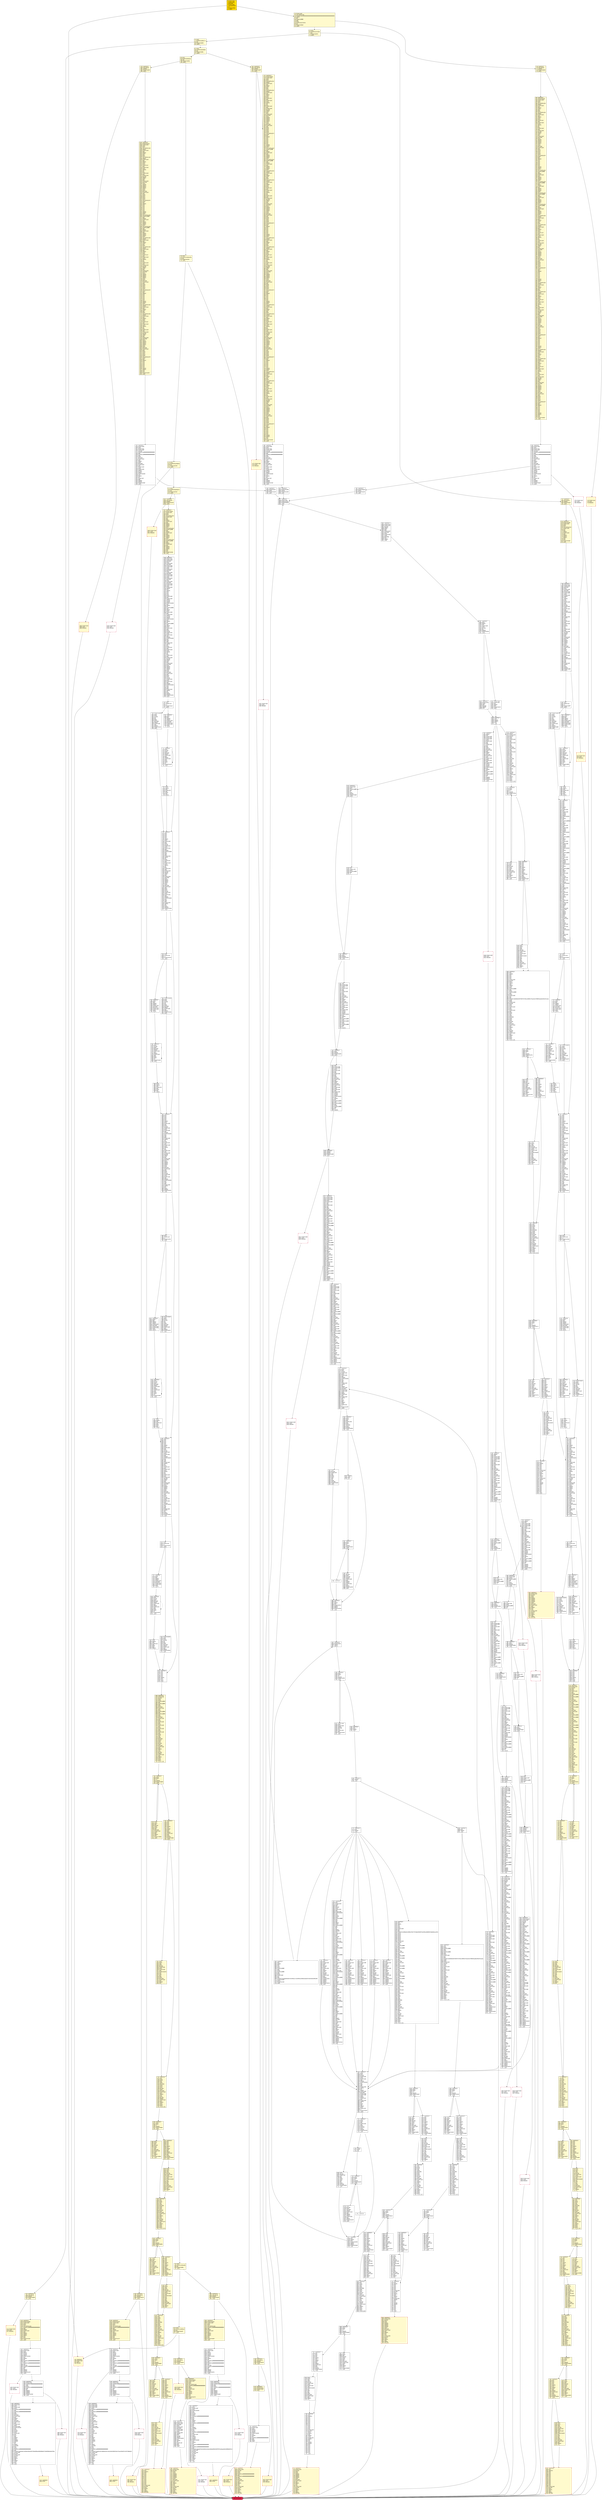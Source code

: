 digraph G {
bgcolor=transparent rankdir=UD;
node [shape=box style=filled color=black fillcolor=white fontname=arial fontcolor=black];
1952 [label="1952: PUSH1 0x00\l1954: DUP1\l1955: REVERT\l" fillcolor=lemonchiffon shape=Msquare color=crimson ];
4941 [label="4941: JUMPDEST\l4942: PUSH2 0x1356\l4945: DUP10\l4946: PUSH2 0x2195\l4949: JUMP\l" ];
8640 [label="8640: JUMPDEST\l8641: POP\l8642: SWAP2\l8643: SWAP1\l8644: POP\l8645: JUMP\l" ];
834 [label="834: JUMPDEST\l835: POP\l836: POP\l837: POP\l838: POP\l839: SWAP1\l840: POP\l841: SWAP1\l842: DUP2\l843: ADD\l844: SWAP1\l845: PUSH1 0x1f\l847: AND\l848: DUP1\l849: ISZERO\l850: PUSH2 0x036f\l853: JUMPI\l" fillcolor=lemonchiffon ];
1879 [label="1879: JUMPDEST\l1880: PUSH1 0x40\l1882: MLOAD\l1883: DUP1\l1884: DUP3\l1885: PUSH20 0xffffffffffffffffffffffffffffffffffffffff\l1906: AND\l1907: PUSH20 0xffffffffffffffffffffffffffffffffffffffff\l1928: AND\l1929: DUP2\l1930: MSTORE\l1931: PUSH1 0x20\l1933: ADD\l1934: SWAP2\l1935: POP\l1936: POP\l1937: PUSH1 0x40\l1939: MLOAD\l1940: DUP1\l1941: SWAP2\l1942: SUB\l1943: SWAP1\l1944: RETURN\l" fillcolor=lemonchiffon shape=Msquare color=crimson ];
5019 [label="5019: JUMPDEST\l5020: PUSH1 0x00\l5022: DUP9\l5023: PUSH4 0xffffffff\l5028: AND\l5029: GT\l5030: DUP1\l5031: ISZERO\l5032: PUSH2 0x13b7\l5035: JUMPI\l" ];
7731 [label="7731: DUP3\l7732: SWAP1\l7733: SUB\l7734: PUSH1 0x1f\l7736: AND\l7737: DUP3\l7738: ADD\l7739: SWAP2\l" ];
8857 [label="8857: JUMPDEST\l8858: DUP3\l8859: DUP2\l8860: GT\l8861: ISZERO\l8862: PUSH2 0x22b4\l8865: JUMPI\l" ];
8898 [label="8898: JUMPDEST\l8899: POP\l8900: SWAP1\l8901: JUMP\l" ];
2622 [label="2622: JUMPDEST\l2623: PUSH2 0x0a6a\l2626: PUSH1 0x04\l2628: DUP1\l2629: DUP1\l2630: CALLDATALOAD\l2631: PUSH20 0xffffffffffffffffffffffffffffffffffffffff\l2652: AND\l2653: SWAP1\l2654: PUSH1 0x20\l2656: ADD\l2657: SWAP1\l2658: SWAP2\l2659: SWAP1\l2660: POP\l2661: POP\l2662: PUSH2 0x2175\l2665: JUMP\l" fillcolor=lemonchiffon ];
8597 [label="8597: JUMPDEST\l8598: PUSH1 0x00\l8600: PUSH2 0x219f\l8603: PUSH2 0x22c6\l8606: JUMP\l" ];
2783 [label="2783: JUMPDEST\l2784: PUSH2 0x0ae8\l2787: DUP11\l2788: PUSH2 0x2195\l2791: JUMP\l" ];
3760 [label="3760: JUMPDEST\l3761: POP\l3762: SWAP11\l3763: POP\l3764: POP\l3765: POP\l3766: POP\l3767: POP\l3768: POP\l3769: POP\l3770: POP\l3771: POP\l3772: POP\l3773: POP\l3774: PUSH1 0x40\l3776: MLOAD\l3777: DUP1\l3778: SWAP2\l3779: SUB\l3780: SWAP1\l3781: LOG2\l3782: PUSH1 0x01\l3784: SWAP2\l3785: POP\l3786: POP\l3787: SWAP9\l3788: SWAP8\l3789: POP\l3790: POP\l3791: POP\l3792: POP\l3793: POP\l3794: POP\l3795: POP\l3796: POP\l3797: JUMP\l" ];
1834 [label="1834: JUMPDEST\l1835: PUSH1 0x40\l1837: MLOAD\l1838: DUP1\l1839: DUP3\l1840: ISZERO\l1841: ISZERO\l1842: ISZERO\l1843: ISZERO\l1844: DUP2\l1845: MSTORE\l1846: PUSH1 0x20\l1848: ADD\l1849: SWAP2\l1850: POP\l1851: POP\l1852: PUSH1 0x40\l1854: MLOAD\l1855: DUP1\l1856: SWAP2\l1857: SUB\l1858: SWAP1\l1859: RETURN\l" fillcolor=lemonchiffon shape=Msquare color=crimson ];
7498 [label="7498: JUMPDEST\l7499: PUSH1 0x03\l7501: PUSH1 0x20\l7503: MSTORE\l7504: DUP3\l7505: PUSH1 0x00\l7507: MSTORE\l7508: PUSH1 0x40\l7510: PUSH1 0x00\l7512: SHA3\l7513: PUSH1 0x20\l7515: MSTORE\l7516: DUP2\l7517: PUSH1 0x00\l7519: MSTORE\l7520: PUSH1 0x40\l7522: PUSH1 0x00\l7524: SHA3\l7525: PUSH1 0x20\l7527: MSTORE\l7528: DUP1\l7529: PUSH1 0x00\l7531: MSTORE\l7532: PUSH1 0x40\l7534: PUSH1 0x00\l7536: SHA3\l7537: PUSH1 0x00\l7539: SWAP3\l7540: POP\l7541: SWAP3\l7542: POP\l7543: POP\l7544: POP\l7545: DUP1\l7546: PUSH1 0x00\l7548: ADD\l7549: PUSH1 0x00\l7551: SWAP1\l7552: SLOAD\l7553: SWAP1\l7554: PUSH2 0x0100\l7557: EXP\l7558: SWAP1\l7559: DIV\l7560: PUSH4 0xffffffff\l7565: AND\l7566: SWAP1\l7567: DUP1\l7568: PUSH1 0x00\l7570: ADD\l7571: PUSH1 0x04\l7573: SWAP1\l7574: SLOAD\l7575: SWAP1\l7576: PUSH2 0x0100\l7579: EXP\l7580: SWAP1\l7581: DIV\l7582: PUSH4 0xffffffff\l7587: AND\l7588: SWAP1\l7589: DUP1\l7590: PUSH1 0x01\l7592: ADD\l7593: DUP1\l7594: SLOAD\l7595: PUSH1 0x01\l7597: DUP2\l7598: PUSH1 0x01\l7600: AND\l7601: ISZERO\l7602: PUSH2 0x0100\l7605: MUL\l7606: SUB\l7607: AND\l7608: PUSH1 0x02\l7610: SWAP1\l7611: DIV\l7612: DUP1\l7613: PUSH1 0x1f\l7615: ADD\l7616: PUSH1 0x20\l7618: DUP1\l7619: SWAP2\l7620: DIV\l7621: MUL\l7622: PUSH1 0x20\l7624: ADD\l7625: PUSH1 0x40\l7627: MLOAD\l7628: SWAP1\l7629: DUP2\l7630: ADD\l7631: PUSH1 0x40\l7633: MSTORE\l7634: DUP1\l7635: SWAP3\l7636: SWAP2\l7637: SWAP1\l7638: DUP2\l7639: DUP2\l7640: MSTORE\l7641: PUSH1 0x20\l7643: ADD\l7644: DUP3\l7645: DUP1\l7646: SLOAD\l7647: PUSH1 0x01\l7649: DUP2\l7650: PUSH1 0x01\l7652: AND\l7653: ISZERO\l7654: PUSH2 0x0100\l7657: MUL\l7658: SUB\l7659: AND\l7660: PUSH1 0x02\l7662: SWAP1\l7663: DIV\l7664: DUP1\l7665: ISZERO\l7666: PUSH2 0x1e3c\l7669: JUMPI\l" ];
6132 [label="6132: JUMPDEST\l6133: POP\l6134: SWAP5\l6135: POP\l6136: POP\l6137: POP\l6138: POP\l6139: POP\l6140: PUSH1 0x40\l6142: MLOAD\l6143: DUP1\l6144: SWAP2\l6145: SUB\l6146: SWAP1\l6147: LOG4\l6148: PUSH1 0x01\l6150: SWAP2\l6151: POP\l6152: POP\l6153: SWAP8\l6154: SWAP7\l6155: POP\l6156: POP\l6157: POP\l6158: POP\l6159: POP\l6160: POP\l6161: POP\l6162: JUMP\l" ];
5631 [label="5631: JUMPDEST\l5632: POP\l5633: PUSH1 0xa0\l5635: DUP3\l5636: ADD\l5637: MLOAD\l5638: DUP2\l5639: PUSH1 0x04\l5641: ADD\l5642: SWAP1\l5643: DUP1\l5644: MLOAD\l5645: SWAP1\l5646: PUSH1 0x20\l5648: ADD\l5649: SWAP1\l5650: PUSH2 0x161c\l5653: SWAP3\l5654: SWAP2\l5655: SWAP1\l5656: PUSH2 0x21c6\l5659: JUMP\l" ];
6437 [label="6437: POP\l6438: PUSH1 0x02\l6440: PUSH1 0x00\l6442: DUP3\l6443: PUSH1 0x00\l6445: NOT\l6446: AND\l6447: PUSH1 0x00\l6449: NOT\l6450: AND\l6451: DUP2\l6452: MSTORE\l6453: PUSH1 0x20\l6455: ADD\l6456: SWAP1\l6457: DUP2\l6458: MSTORE\l6459: PUSH1 0x20\l6461: ADD\l6462: PUSH1 0x00\l6464: SHA3\l6465: PUSH1 0x01\l6467: ADD\l6468: PUSH1 0x04\l6470: SWAP1\l6471: SLOAD\l6472: SWAP1\l6473: PUSH2 0x0100\l6476: EXP\l6477: SWAP1\l6478: DIV\l6479: PUSH4 0xffffffff\l6484: AND\l6485: PUSH4 0xffffffff\l6490: AND\l6491: DUP6\l6492: PUSH4 0xffffffff\l6497: AND\l6498: GT\l6499: ISZERO\l" ];
6958 [label="6958: DUP1\l6959: DUP3\l6960: ADD\l6961: MLOAD\l6962: DUP2\l6963: DUP5\l6964: ADD\l6965: MSTORE\l6966: PUSH1 0x20\l6968: DUP2\l6969: ADD\l6970: SWAP1\l6971: POP\l6972: PUSH2 0x1b25\l6975: JUMP\l" ];
1020 [label="1020: DUP1\l1021: DUP3\l1022: ADD\l1023: MLOAD\l1024: DUP2\l1025: DUP5\l1026: ADD\l1027: MSTORE\l1028: PUSH1 0x20\l1030: DUP2\l1031: ADD\l1032: SWAP1\l1033: POP\l1034: PUSH2 0x03f3\l1037: JUMP\l" fillcolor=lemonchiffon ];
1945 [label="1945: JUMPDEST\l1946: CALLVALUE\l1947: ISZERO\l1948: PUSH2 0x07a4\l1951: JUMPI\l" fillcolor=lemonchiffon ];
8952 [label="8952: JUMPDEST\l8953: POP\l8954: SWAP1\l8955: JUMP\l" ];
2915 [label="2915: POP\l2916: PUSH1 0x00\l2918: DUP7\l2919: PUSH4 0xffffffff\l2924: AND\l2925: GT\l" ];
3511 [label="3511: JUMPDEST\l3512: POP\l3513: POP\l3514: POP\l3515: POP\l3516: SWAP1\l3517: POP\l3518: SWAP1\l3519: DUP2\l3520: ADD\l3521: SWAP1\l3522: PUSH1 0x1f\l3524: AND\l3525: DUP1\l3526: ISZERO\l3527: PUSH2 0x0de4\l3530: JUMPI\l" ];
7189 [label="7189: JUMPDEST\l7190: PUSH1 0x00\l7192: DUP1\l7193: SWAP1\l7194: SLOAD\l7195: SWAP1\l7196: PUSH2 0x0100\l7199: EXP\l7200: SWAP1\l7201: DIV\l7202: PUSH20 0xffffffffffffffffffffffffffffffffffffffff\l7223: AND\l7224: PUSH20 0xffffffffffffffffffffffffffffffffffffffff\l7245: AND\l7246: CALLER\l7247: PUSH20 0xffffffffffffffffffffffffffffffffffffffff\l7268: AND\l7269: EQ\l7270: ISZERO\l7271: ISZERO\l7272: PUSH2 0x1c70\l7275: JUMPI\l" ];
547 [label="547: JUMPDEST\l548: CALLVALUE\l549: ISZERO\l550: PUSH2 0x022e\l553: JUMPI\l" fillcolor=lemonchiffon ];
120 [label="120: DUP1\l121: PUSH4 0xac18de43\l126: EQ\l127: PUSH2 0x0799\l130: JUMPI\l" fillcolor=lemonchiffon ];
3493 [label="3493: DUP1\l3494: DUP3\l3495: ADD\l3496: MLOAD\l3497: DUP2\l3498: DUP5\l3499: ADD\l3500: MSTORE\l3501: PUSH1 0x20\l3503: DUP2\l3504: ADD\l3505: SWAP1\l3506: POP\l3507: PUSH2 0x0d9c\l3510: JUMP\l" ];
8205 [label="8205: DUP3\l8206: SWAP1\l8207: SUB\l8208: PUSH1 0x1f\l8210: AND\l8211: DUP3\l8212: ADD\l8213: SWAP2\l" ];
5015 [label="5015: PUSH1 0x00\l5017: DUP1\l5018: REVERT\l" shape=Msquare color=crimson ];
3970 [label="3970: JUMPDEST\l3971: POP\l3972: POP\l3973: POP\l3974: POP\l3975: POP\l3976: SWAP1\l3977: DUP1\l3978: PUSH1 0x01\l3980: ADD\l3981: PUSH1 0x00\l3983: SWAP1\l3984: SLOAD\l3985: SWAP1\l3986: PUSH2 0x0100\l3989: EXP\l3990: SWAP1\l3991: DIV\l3992: PUSH4 0xffffffff\l3997: AND\l3998: SWAP1\l3999: DUP1\l4000: PUSH1 0x01\l4002: ADD\l4003: PUSH1 0x04\l4005: SWAP1\l4006: SLOAD\l4007: SWAP1\l4008: PUSH2 0x0100\l4011: EXP\l4012: SWAP1\l4013: DIV\l4014: PUSH4 0xffffffff\l4019: AND\l4020: SWAP1\l4021: DUP1\l4022: PUSH1 0x01\l4024: ADD\l4025: PUSH1 0x08\l4027: SWAP1\l4028: SLOAD\l4029: SWAP1\l4030: PUSH2 0x0100\l4033: EXP\l4034: SWAP1\l4035: DIV\l4036: PUSH4 0xffffffff\l4041: AND\l4042: SWAP1\l4043: DUP1\l4044: PUSH1 0x01\l4046: ADD\l4047: PUSH1 0x0c\l4049: SWAP1\l4050: SLOAD\l4051: SWAP1\l4052: PUSH2 0x0100\l4055: EXP\l4056: SWAP1\l4057: DIV\l4058: PUSH4 0xffffffff\l4063: AND\l4064: SWAP1\l4065: DUP1\l4066: PUSH1 0x02\l4068: ADD\l4069: DUP1\l4070: SLOAD\l4071: PUSH1 0x01\l4073: DUP2\l4074: PUSH1 0x01\l4076: AND\l4077: ISZERO\l4078: PUSH2 0x0100\l4081: MUL\l4082: SUB\l4083: AND\l4084: PUSH1 0x02\l4086: SWAP1\l4087: DIV\l4088: DUP1\l4089: PUSH1 0x1f\l4091: ADD\l4092: PUSH1 0x20\l4094: DUP1\l4095: SWAP2\l4096: DIV\l4097: MUL\l4098: PUSH1 0x20\l4100: ADD\l4101: PUSH1 0x40\l4103: MLOAD\l4104: SWAP1\l4105: DUP2\l4106: ADD\l4107: PUSH1 0x40\l4109: MSTORE\l4110: DUP1\l4111: SWAP3\l4112: SWAP2\l4113: SWAP1\l4114: DUP2\l4115: DUP2\l4116: MSTORE\l4117: PUSH1 0x20\l4119: ADD\l4120: DUP3\l4121: DUP1\l4122: SLOAD\l4123: PUSH1 0x01\l4125: DUP2\l4126: PUSH1 0x01\l4128: AND\l4129: ISZERO\l4130: PUSH2 0x0100\l4133: MUL\l4134: SUB\l4135: AND\l4136: PUSH1 0x02\l4138: SWAP1\l4139: DIV\l4140: DUP1\l4141: ISZERO\l4142: PUSH2 0x1078\l4145: JUMPI\l" ];
2154 [label="2154: JUMPDEST\l2155: DUP4\l2156: DUP2\l2157: LT\l2158: ISZERO\l2159: PUSH2 0x0885\l2162: JUMPI\l" fillcolor=lemonchiffon ];
5117 [label="5117: JUMPDEST\l5118: DUP1\l5119: ISZERO\l5120: PUSH2 0x1443\l5123: JUMPI\l" ];
2897 [label="2897: POP\l2898: PUSH1 0x00\l2900: DUP8\l2901: PUSH4 0xffffffff\l2906: AND\l2907: GT\l" ];
2367 [label="2367: DUP1\l2368: DUP3\l2369: ADD\l2370: MLOAD\l2371: DUP2\l2372: DUP5\l2373: ADD\l2374: MSTORE\l2375: PUSH1 0x20\l2377: DUP2\l2378: ADD\l2379: SWAP1\l2380: POP\l2381: PUSH2 0x0936\l2384: JUMP\l" fillcolor=lemonchiffon ];
1107 [label="1107: JUMPDEST\l1108: CALLVALUE\l1109: ISZERO\l1110: PUSH2 0x045e\l1113: JUMPI\l" fillcolor=lemonchiffon ];
2000 [label="2000: JUMPDEST\l2001: STOP\l" fillcolor=lemonchiffon shape=Msquare color=crimson ];
6087 [label="6087: JUMPDEST\l6088: POP\l6089: POP\l6090: POP\l6091: POP\l6092: SWAP1\l6093: POP\l6094: SWAP1\l6095: DUP2\l6096: ADD\l6097: SWAP1\l6098: PUSH1 0x1f\l6100: AND\l6101: DUP1\l6102: ISZERO\l6103: PUSH2 0x17f4\l6106: JUMPI\l" ];
558 [label="558: JUMPDEST\l559: PUSH2 0x0248\l562: PUSH1 0x04\l564: DUP1\l565: DUP1\l566: CALLDATALOAD\l567: PUSH1 0x00\l569: NOT\l570: AND\l571: SWAP1\l572: PUSH1 0x20\l574: ADD\l575: SWAP1\l576: SWAP2\l577: SWAP1\l578: POP\l579: POP\l580: PUSH2 0x0ed6\l583: JUMP\l" fillcolor=lemonchiffon ];
3688 [label="3688: JUMPDEST\l3689: DUP4\l3690: DUP2\l3691: LT\l3692: ISZERO\l3693: PUSH2 0x0e83\l3696: JUMPI\l" ];
6632 [label="6632: PUSH1 0x00\l6634: DUP1\l6635: REVERT\l" shape=Msquare color=crimson ];
4693 [label="4693: JUMPDEST\l4694: PUSH1 0x01\l4696: DUP1\l4697: PUSH1 0x00\l4699: DUP4\l4700: PUSH20 0xffffffffffffffffffffffffffffffffffffffff\l4721: AND\l4722: PUSH20 0xffffffffffffffffffffffffffffffffffffffff\l4743: AND\l4744: DUP2\l4745: MSTORE\l4746: PUSH1 0x20\l4748: ADD\l4749: SWAP1\l4750: DUP2\l4751: MSTORE\l4752: PUSH1 0x20\l4754: ADD\l4755: PUSH1 0x00\l4757: SHA3\l4758: PUSH1 0x00\l4760: PUSH2 0x0100\l4763: EXP\l4764: DUP2\l4765: SLOAD\l4766: DUP2\l4767: PUSH1 0xff\l4769: MUL\l4770: NOT\l4771: AND\l4772: SWAP1\l4773: DUP4\l4774: ISZERO\l4775: ISZERO\l4776: MUL\l4777: OR\l4778: SWAP1\l4779: SSTORE\l4780: POP\l4781: DUP1\l4782: PUSH20 0xffffffffffffffffffffffffffffffffffffffff\l4803: AND\l4804: PUSH32 0x3b4a40cccf2058c593542587329dd385be4f0b588db5471fbd9598e56dd7093a\l4837: PUSH1 0x40\l4839: MLOAD\l4840: PUSH1 0x40\l4842: MLOAD\l4843: DUP1\l4844: SWAP2\l4845: SUB\l4846: SWAP1\l4847: LOG2\l4848: POP\l4849: JUMP\l" ];
1871 [label="1871: JUMPDEST\l1872: PUSH2 0x0757\l1875: PUSH2 0x1bf0\l1878: JUMP\l" fillcolor=lemonchiffon ];
3927 [label="3927: JUMPDEST\l3928: DUP3\l3929: ADD\l3930: SWAP2\l3931: SWAP1\l3932: PUSH1 0x00\l3934: MSTORE\l3935: PUSH1 0x20\l3937: PUSH1 0x00\l3939: SHA3\l3940: SWAP1\l" ];
2937 [label="2937: JUMPDEST\l2938: PUSH2 0x0100\l2941: PUSH1 0x40\l2943: MLOAD\l2944: SWAP1\l2945: DUP2\l2946: ADD\l2947: PUSH1 0x40\l2949: MSTORE\l2950: DUP1\l2951: DUP12\l2952: DUP2\l2953: MSTORE\l2954: PUSH1 0x20\l2956: ADD\l2957: DUP11\l2958: PUSH4 0xffffffff\l2963: AND\l2964: DUP2\l2965: MSTORE\l2966: PUSH1 0x20\l2968: ADD\l2969: DUP10\l2970: PUSH4 0xffffffff\l2975: AND\l2976: DUP2\l2977: MSTORE\l2978: PUSH1 0x20\l2980: ADD\l2981: DUP9\l2982: PUSH4 0xffffffff\l2987: AND\l2988: DUP2\l2989: MSTORE\l2990: PUSH1 0x20\l2992: ADD\l2993: DUP8\l2994: PUSH4 0xffffffff\l2999: AND\l3000: DUP2\l3001: MSTORE\l3002: PUSH1 0x20\l3004: ADD\l3005: DUP7\l3006: DUP2\l3007: MSTORE\l3008: PUSH1 0x20\l3010: ADD\l3011: DUP6\l3012: DUP2\l3013: MSTORE\l3014: PUSH1 0x20\l3016: ADD\l3017: DUP5\l3018: DUP2\l3019: MSTORE\l3020: POP\l3021: PUSH1 0x02\l3023: PUSH1 0x00\l3025: DUP4\l3026: PUSH1 0x00\l3028: NOT\l3029: AND\l3030: PUSH1 0x00\l3032: NOT\l3033: AND\l3034: DUP2\l3035: MSTORE\l3036: PUSH1 0x20\l3038: ADD\l3039: SWAP1\l3040: DUP2\l3041: MSTORE\l3042: PUSH1 0x20\l3044: ADD\l3045: PUSH1 0x00\l3047: SHA3\l3048: PUSH1 0x00\l3050: DUP3\l3051: ADD\l3052: MLOAD\l3053: DUP2\l3054: PUSH1 0x00\l3056: ADD\l3057: SWAP1\l3058: DUP1\l3059: MLOAD\l3060: SWAP1\l3061: PUSH1 0x20\l3063: ADD\l3064: SWAP1\l3065: PUSH2 0x0c03\l3068: SWAP3\l3069: SWAP2\l3070: SWAP1\l3071: PUSH2 0x21c6\l3074: JUMP\l" ];
2611 [label="2611: JUMPDEST\l2612: CALLVALUE\l2613: ISZERO\l2614: PUSH2 0x0a3e\l2617: JUMPI\l" fillcolor=lemonchiffon ];
4207 [label="4207: DUP3\l4208: SWAP1\l4209: SUB\l4210: PUSH1 0x1f\l4212: AND\l4213: DUP3\l4214: ADD\l4215: SWAP2\l" ];
8013 [label="8013: JUMPDEST\l8014: DUP3\l8015: ADD\l8016: SWAP2\l8017: SWAP1\l8018: PUSH1 0x00\l8020: MSTORE\l8021: PUSH1 0x20\l8023: PUSH1 0x00\l8025: SHA3\l8026: SWAP1\l" ];
8922 [label="8922: JUMPDEST\l8923: PUSH2 0x22fc\l8926: SWAP2\l8927: SWAP1\l" ];
1118 [label="1118: JUMPDEST\l1119: PUSH2 0x048a\l1122: PUSH1 0x04\l1124: DUP1\l1125: DUP1\l1126: CALLDATALOAD\l1127: PUSH20 0xffffffffffffffffffffffffffffffffffffffff\l1148: AND\l1149: SWAP1\l1150: PUSH1 0x20\l1152: ADD\l1153: SWAP1\l1154: SWAP2\l1155: SWAP1\l1156: POP\l1157: POP\l1158: PUSH2 0x11be\l1161: JUMP\l" fillcolor=lemonchiffon ];
854 [label="854: DUP1\l855: DUP3\l856: SUB\l857: DUP1\l858: MLOAD\l859: PUSH1 0x01\l861: DUP4\l862: PUSH1 0x20\l864: SUB\l865: PUSH2 0x0100\l868: EXP\l869: SUB\l870: NOT\l871: AND\l872: DUP2\l873: MSTORE\l874: PUSH1 0x20\l876: ADD\l877: SWAP2\l878: POP\l" fillcolor=lemonchiffon ];
3075 [label="3075: JUMPDEST\l3076: POP\l3077: PUSH1 0x20\l3079: DUP3\l3080: ADD\l3081: MLOAD\l3082: DUP2\l3083: PUSH1 0x01\l3085: ADD\l3086: PUSH1 0x00\l3088: PUSH2 0x0100\l3091: EXP\l3092: DUP2\l3093: SLOAD\l3094: DUP2\l3095: PUSH4 0xffffffff\l3100: MUL\l3101: NOT\l3102: AND\l3103: SWAP1\l3104: DUP4\l3105: PUSH4 0xffffffff\l3110: AND\l3111: MUL\l3112: OR\l3113: SWAP1\l3114: SSTORE\l3115: POP\l3116: PUSH1 0x40\l3118: DUP3\l3119: ADD\l3120: MLOAD\l3121: DUP2\l3122: PUSH1 0x01\l3124: ADD\l3125: PUSH1 0x04\l3127: PUSH2 0x0100\l3130: EXP\l3131: DUP2\l3132: SLOAD\l3133: DUP2\l3134: PUSH4 0xffffffff\l3139: MUL\l3140: NOT\l3141: AND\l3142: SWAP1\l3143: DUP4\l3144: PUSH4 0xffffffff\l3149: AND\l3150: MUL\l3151: OR\l3152: SWAP1\l3153: SSTORE\l3154: POP\l3155: PUSH1 0x60\l3157: DUP3\l3158: ADD\l3159: MLOAD\l3160: DUP2\l3161: PUSH1 0x01\l3163: ADD\l3164: PUSH1 0x08\l3166: PUSH2 0x0100\l3169: EXP\l3170: DUP2\l3171: SLOAD\l3172: DUP2\l3173: PUSH4 0xffffffff\l3178: MUL\l3179: NOT\l3180: AND\l3181: SWAP1\l3182: DUP4\l3183: PUSH4 0xffffffff\l3188: AND\l3189: MUL\l3190: OR\l3191: SWAP1\l3192: SSTORE\l3193: POP\l3194: PUSH1 0x80\l3196: DUP3\l3197: ADD\l3198: MLOAD\l3199: DUP2\l3200: PUSH1 0x01\l3202: ADD\l3203: PUSH1 0x0c\l3205: PUSH2 0x0100\l3208: EXP\l3209: DUP2\l3210: SLOAD\l3211: DUP2\l3212: PUSH4 0xffffffff\l3217: MUL\l3218: NOT\l3219: AND\l3220: SWAP1\l3221: DUP4\l3222: PUSH4 0xffffffff\l3227: AND\l3228: MUL\l3229: OR\l3230: SWAP1\l3231: SSTORE\l3232: POP\l3233: PUSH1 0xa0\l3235: DUP3\l3236: ADD\l3237: MLOAD\l3238: DUP2\l3239: PUSH1 0x02\l3241: ADD\l3242: SWAP1\l3243: DUP1\l3244: MLOAD\l3245: SWAP1\l3246: PUSH1 0x20\l3248: ADD\l3249: SWAP1\l3250: PUSH2 0x0cbc\l3253: SWAP3\l3254: SWAP2\l3255: SWAP1\l3256: PUSH2 0x21c6\l3259: JUMP\l" ];
6996 [label="6996: DUP1\l6997: DUP3\l6998: SUB\l6999: DUP1\l7000: MLOAD\l7001: PUSH1 0x01\l7003: DUP4\l7004: PUSH1 0x20\l7006: SUB\l7007: PUSH2 0x0100\l7010: EXP\l7011: SUB\l7012: NOT\l7013: AND\l7014: DUP2\l7015: MSTORE\l7016: PUSH1 0x20\l7018: ADD\l7019: SWAP2\l7020: POP\l" ];
5124 [label="5124: POP\l5125: PUSH1 0x02\l5127: PUSH1 0x00\l5129: DUP3\l5130: PUSH1 0x00\l5132: NOT\l5133: AND\l5134: PUSH1 0x00\l5136: NOT\l5137: AND\l5138: DUP2\l5139: MSTORE\l5140: PUSH1 0x20\l5142: ADD\l5143: SWAP1\l5144: DUP2\l5145: MSTORE\l5146: PUSH1 0x20\l5148: ADD\l5149: PUSH1 0x00\l5151: SHA3\l5152: PUSH1 0x01\l5154: ADD\l5155: PUSH1 0x04\l5157: SWAP1\l5158: SLOAD\l5159: SWAP1\l5160: PUSH2 0x0100\l5163: EXP\l5164: SWAP1\l5165: DIV\l5166: PUSH4 0xffffffff\l5171: AND\l5172: PUSH4 0xffffffff\l5177: AND\l5178: DUP8\l5179: PUSH4 0xffffffff\l5184: AND\l5185: GT\l5186: ISZERO\l" ];
3556 [label="3556: JUMPDEST\l3557: POP\l3558: DUP5\l3559: DUP2\l3560: SUB\l3561: DUP4\l3562: MSTORE\l3563: DUP7\l3564: DUP2\l3565: DUP2\l3566: MLOAD\l3567: DUP2\l3568: MSTORE\l3569: PUSH1 0x20\l3571: ADD\l3572: SWAP2\l3573: POP\l3574: DUP1\l3575: MLOAD\l3576: SWAP1\l3577: PUSH1 0x20\l3579: ADD\l3580: SWAP1\l3581: DUP1\l3582: DUP4\l3583: DUP4\l3584: PUSH1 0x00\l" ];
2163 [label="2163: DUP1\l2164: DUP3\l2165: ADD\l2166: MLOAD\l2167: DUP2\l2168: DUP5\l2169: ADD\l2170: MSTORE\l2171: PUSH1 0x20\l2173: DUP2\l2174: ADD\l2175: SWAP1\l2176: POP\l2177: PUSH2 0x086a\l2180: JUMP\l" fillcolor=lemonchiffon ];
7836 [label="7836: PUSH2 0x0100\l7839: DUP1\l7840: DUP4\l7841: SLOAD\l7842: DIV\l7843: MUL\l7844: DUP4\l7845: MSTORE\l7846: SWAP2\l7847: PUSH1 0x20\l7849: ADD\l7850: SWAP2\l7851: PUSH2 0x1eda\l7854: JUMP\l" ];
8152 [label="8152: PUSH2 0x0100\l8155: DUP1\l8156: DUP4\l8157: SLOAD\l8158: DIV\l8159: MUL\l8160: DUP4\l8161: MSTORE\l8162: SWAP2\l8163: PUSH1 0x20\l8165: ADD\l8166: SWAP2\l8167: PUSH2 0x2016\l8170: JUMP\l" ];
8738 [label="8738: DUP3\l8739: MLOAD\l8740: DUP3\l8741: SSTORE\l8742: SWAP2\l8743: PUSH1 0x20\l8745: ADD\l8746: SWAP2\l8747: SWAP1\l8748: PUSH1 0x01\l8750: ADD\l8751: SWAP1\l8752: PUSH2 0x2219\l8755: JUMP\l" ];
7740 [label="7740: JUMPDEST\l7741: POP\l7742: POP\l7743: POP\l7744: POP\l7745: POP\l7746: SWAP1\l7747: DUP1\l7748: PUSH1 0x02\l7750: ADD\l7751: DUP1\l7752: SLOAD\l7753: PUSH1 0x01\l7755: DUP2\l7756: PUSH1 0x01\l7758: AND\l7759: ISZERO\l7760: PUSH2 0x0100\l7763: MUL\l7764: SUB\l7765: AND\l7766: PUSH1 0x02\l7768: SWAP1\l7769: DIV\l7770: DUP1\l7771: PUSH1 0x1f\l7773: ADD\l7774: PUSH1 0x20\l7776: DUP1\l7777: SWAP2\l7778: DIV\l7779: MUL\l7780: PUSH1 0x20\l7782: ADD\l7783: PUSH1 0x40\l7785: MLOAD\l7786: SWAP1\l7787: DUP2\l7788: ADD\l7789: PUSH1 0x40\l7791: MSTORE\l7792: DUP1\l7793: SWAP3\l7794: SWAP2\l7795: SWAP1\l7796: DUP2\l7797: DUP2\l7798: MSTORE\l7799: PUSH1 0x20\l7801: ADD\l7802: DUP3\l7803: DUP1\l7804: SLOAD\l7805: PUSH1 0x01\l7807: DUP2\l7808: PUSH1 0x01\l7810: AND\l7811: ISZERO\l7812: PUSH2 0x0100\l7815: MUL\l7816: SUB\l7817: AND\l7818: PUSH1 0x02\l7820: SWAP1\l7821: DIV\l7822: DUP1\l7823: ISZERO\l7824: PUSH2 0x1eda\l7827: JUMPI\l" ];
2405 [label="2405: DUP1\l2406: DUP3\l2407: SUB\l2408: DUP1\l2409: MLOAD\l2410: PUSH1 0x01\l2412: DUP4\l2413: PUSH1 0x20\l2415: SUB\l2416: PUSH2 0x0100\l2419: EXP\l2420: SUB\l2421: NOT\l2422: AND\l2423: DUP2\l2424: MSTORE\l2425: PUSH1 0x20\l2427: ADD\l2428: SWAP2\l2429: POP\l" fillcolor=lemonchiffon ];
6511 [label="6511: JUMPDEST\l6512: PUSH1 0x00\l6514: PUSH1 0x03\l6516: PUSH1 0x00\l6518: DUP4\l6519: PUSH1 0x00\l6521: NOT\l6522: AND\l6523: PUSH1 0x00\l6525: NOT\l6526: AND\l6527: DUP2\l6528: MSTORE\l6529: PUSH1 0x20\l6531: ADD\l6532: SWAP1\l6533: DUP2\l6534: MSTORE\l6535: PUSH1 0x20\l6537: ADD\l6538: PUSH1 0x00\l6540: SHA3\l6541: PUSH1 0x00\l6543: DUP9\l6544: PUSH4 0xffffffff\l6549: AND\l6550: PUSH4 0xffffffff\l6555: AND\l6556: DUP2\l6557: MSTORE\l6558: PUSH1 0x20\l6560: ADD\l6561: SWAP1\l6562: DUP2\l6563: MSTORE\l6564: PUSH1 0x20\l6566: ADD\l6567: PUSH1 0x00\l6569: SHA3\l6570: PUSH1 0x00\l6572: DUP8\l6573: PUSH4 0xffffffff\l6578: AND\l6579: PUSH4 0xffffffff\l6584: AND\l6585: DUP2\l6586: MSTORE\l6587: PUSH1 0x20\l6589: ADD\l6590: SWAP1\l6591: DUP2\l6592: MSTORE\l6593: PUSH1 0x20\l6595: ADD\l6596: PUSH1 0x00\l6598: SHA3\l6599: PUSH1 0x00\l6601: ADD\l6602: PUSH1 0x00\l6604: SWAP1\l6605: SLOAD\l6606: SWAP1\l6607: PUSH2 0x0100\l6610: EXP\l6611: SWAP1\l6612: DIV\l6613: PUSH4 0xffffffff\l6618: AND\l6619: PUSH4 0xffffffff\l6624: AND\l6625: GT\l6626: ISZERO\l6627: ISZERO\l6628: PUSH2 0x19ec\l6631: JUMPI\l" ];
8757 [label="8757: JUMPDEST\l8758: POP\l8759: SWAP1\l8760: POP\l8761: PUSH2 0x2242\l8764: SWAP2\l8765: SWAP1\l8766: PUSH2 0x22da\l8769: JUMP\l" ];
2009 [label="2009: PUSH1 0x00\l2011: DUP1\l2012: REVERT\l" fillcolor=lemonchiffon shape=Msquare color=crimson ];
8884 [label="8884: JUMPDEST\l" ];
8565 [label="8565: JUMPDEST\l8566: PUSH1 0x01\l8568: PUSH1 0x20\l8570: MSTORE\l8571: DUP1\l8572: PUSH1 0x00\l8574: MSTORE\l8575: PUSH1 0x40\l8577: PUSH1 0x00\l8579: SHA3\l8580: PUSH1 0x00\l8582: SWAP2\l8583: POP\l8584: SLOAD\l8585: SWAP1\l8586: PUSH2 0x0100\l8589: EXP\l8590: SWAP1\l8591: DIV\l8592: PUSH1 0xff\l8594: AND\l8595: DUP2\l8596: JUMP\l" ];
584 [label="584: JUMPDEST\l585: PUSH1 0x40\l587: MLOAD\l588: DUP1\l589: DUP1\l590: PUSH1 0x20\l592: ADD\l593: DUP10\l594: PUSH4 0xffffffff\l599: AND\l600: PUSH4 0xffffffff\l605: AND\l606: DUP2\l607: MSTORE\l608: PUSH1 0x20\l610: ADD\l611: DUP9\l612: PUSH4 0xffffffff\l617: AND\l618: PUSH4 0xffffffff\l623: AND\l624: DUP2\l625: MSTORE\l626: PUSH1 0x20\l628: ADD\l629: DUP8\l630: PUSH4 0xffffffff\l635: AND\l636: PUSH4 0xffffffff\l641: AND\l642: DUP2\l643: MSTORE\l644: PUSH1 0x20\l646: ADD\l647: DUP7\l648: PUSH4 0xffffffff\l653: AND\l654: PUSH4 0xffffffff\l659: AND\l660: DUP2\l661: MSTORE\l662: PUSH1 0x20\l664: ADD\l665: DUP1\l666: PUSH1 0x20\l668: ADD\l669: DUP1\l670: PUSH1 0x20\l672: ADD\l673: DUP1\l674: PUSH1 0x20\l676: ADD\l677: DUP6\l678: DUP2\l679: SUB\l680: DUP6\l681: MSTORE\l682: DUP14\l683: DUP2\l684: DUP2\l685: MLOAD\l686: DUP2\l687: MSTORE\l688: PUSH1 0x20\l690: ADD\l691: SWAP2\l692: POP\l693: DUP1\l694: MLOAD\l695: SWAP1\l696: PUSH1 0x20\l698: ADD\l699: SWAP1\l700: DUP1\l701: DUP4\l702: DUP4\l703: PUSH1 0x00\l" fillcolor=lemonchiffon ];
76 [label="76: DUP1\l77: PUSH4 0x2d06177a\l82: EQ\l83: PUSH2 0x0453\l86: JUMPI\l" fillcolor=lemonchiffon ];
6005 [label="6005: DUP1\l6006: DUP3\l6007: SUB\l6008: DUP1\l6009: MLOAD\l6010: PUSH1 0x01\l6012: DUP4\l6013: PUSH1 0x20\l6015: SUB\l6016: PUSH2 0x0100\l6019: EXP\l6020: SUB\l6021: NOT\l6022: AND\l6023: DUP2\l6024: MSTORE\l6025: PUSH1 0x20\l6027: ADD\l6028: SWAP2\l6029: POP\l" ];
142 [label="142: DUP1\l143: PUSH4 0xf2fde38b\l148: EQ\l149: PUSH2 0x09fa\l152: JUMPI\l" fillcolor=lemonchiffon ];
4345 [label="4345: JUMPDEST\l4346: DUP2\l4347: SLOAD\l4348: DUP2\l4349: MSTORE\l4350: SWAP1\l4351: PUSH1 0x01\l4353: ADD\l4354: SWAP1\l4355: PUSH1 0x20\l4357: ADD\l4358: DUP1\l4359: DUP4\l4360: GT\l4361: PUSH2 0x10f9\l4364: JUMPI\l" ];
2692 [label="2692: JUMPDEST\l2693: PUSH1 0x00\l2695: DUP1\l2696: PUSH1 0x01\l2698: PUSH1 0x00\l2700: CALLER\l2701: PUSH20 0xffffffffffffffffffffffffffffffffffffffff\l2722: AND\l2723: PUSH20 0xffffffffffffffffffffffffffffffffffffffff\l2744: AND\l2745: DUP2\l2746: MSTORE\l2747: PUSH1 0x20\l2749: ADD\l2750: SWAP1\l2751: DUP2\l2752: MSTORE\l2753: PUSH1 0x20\l2755: ADD\l2756: PUSH1 0x00\l2758: SHA3\l2759: PUSH1 0x00\l2761: SWAP1\l2762: SLOAD\l2763: SWAP1\l2764: PUSH2 0x0100\l2767: EXP\l2768: SWAP1\l2769: DIV\l2770: PUSH1 0xff\l2772: AND\l2773: ISZERO\l2774: ISZERO\l2775: PUSH2 0x0adf\l2778: JUMPI\l" ];
3484 [label="3484: JUMPDEST\l3485: DUP4\l3486: DUP2\l3487: LT\l3488: ISZERO\l3489: PUSH2 0x0db7\l3492: JUMPI\l" ];
4187 [label="4187: JUMPDEST\l4188: DUP2\l4189: SLOAD\l4190: DUP2\l4191: MSTORE\l4192: SWAP1\l4193: PUSH1 0x01\l4195: ADD\l4196: SWAP1\l4197: PUSH1 0x20\l4199: ADD\l4200: DUP1\l4201: DUP4\l4202: GT\l4203: PUSH2 0x105b\l4206: JUMPI\l" ];
6430 [label="6430: JUMPDEST\l6431: DUP1\l6432: ISZERO\l6433: PUSH2 0x1964\l6436: JUMPI\l" ];
2858 [label="2858: PUSH1 0x00\l2860: DUP1\l2861: REVERT\l" shape=Msquare color=crimson ];
8770 [label="8770: JUMPDEST\l8771: POP\l8772: SWAP1\l8773: JUMP\l" ];
3658 [label="3658: JUMPDEST\l3659: POP\l3660: DUP5\l3661: DUP2\l3662: SUB\l3663: DUP3\l3664: MSTORE\l3665: DUP6\l3666: DUP2\l3667: DUP2\l3668: MLOAD\l3669: DUP2\l3670: MSTORE\l3671: PUSH1 0x20\l3673: ADD\l3674: SWAP2\l3675: POP\l3676: DUP1\l3677: MLOAD\l3678: SWAP1\l3679: PUSH1 0x20\l3681: ADD\l3682: SWAP1\l3683: DUP1\l3684: DUP4\l3685: DUP4\l3686: PUSH1 0x00\l" ];
4489 [label="4489: JUMPDEST\l4490: DUP3\l4491: ADD\l4492: SWAP2\l4493: SWAP1\l4494: PUSH1 0x00\l4496: MSTORE\l4497: PUSH1 0x20\l4499: PUSH1 0x00\l4501: SHA3\l4502: SWAP1\l" ];
2487 [label="2487: JUMPDEST\l2488: POP\l2489: POP\l2490: POP\l2491: POP\l2492: SWAP1\l2493: POP\l2494: SWAP1\l2495: DUP2\l2496: ADD\l2497: SWAP1\l2498: PUSH1 0x1f\l2500: AND\l2501: DUP1\l2502: ISZERO\l2503: PUSH2 0x09e4\l2506: JUMPI\l" fillcolor=lemonchiffon ];
1956 [label="1956: JUMPDEST\l1957: PUSH2 0x07d0\l1960: PUSH1 0x04\l1962: DUP1\l1963: DUP1\l1964: CALLDATALOAD\l1965: PUSH20 0xffffffffffffffffffffffffffffffffffffffff\l1986: AND\l1987: SWAP1\l1988: PUSH1 0x20\l1990: ADD\l1991: SWAP1\l1992: SWAP2\l1993: SWAP1\l1994: POP\l1995: POP\l1996: PUSH2 0x1c15\l1999: JUMP\l" fillcolor=lemonchiffon ];
3798 [label="3798: JUMPDEST\l3799: PUSH1 0x02\l3801: PUSH1 0x20\l3803: MSTORE\l3804: DUP1\l3805: PUSH1 0x00\l3807: MSTORE\l3808: PUSH1 0x40\l3810: PUSH1 0x00\l3812: SHA3\l3813: PUSH1 0x00\l3815: SWAP2\l3816: POP\l3817: SWAP1\l3818: POP\l3819: DUP1\l3820: PUSH1 0x00\l3822: ADD\l3823: DUP1\l3824: SLOAD\l3825: PUSH1 0x01\l3827: DUP2\l3828: PUSH1 0x01\l3830: AND\l3831: ISZERO\l3832: PUSH2 0x0100\l3835: MUL\l3836: SUB\l3837: AND\l3838: PUSH1 0x02\l3840: SWAP1\l3841: DIV\l3842: DUP1\l3843: PUSH1 0x1f\l3845: ADD\l3846: PUSH1 0x20\l3848: DUP1\l3849: SWAP2\l3850: DIV\l3851: MUL\l3852: PUSH1 0x20\l3854: ADD\l3855: PUSH1 0x40\l3857: MLOAD\l3858: SWAP1\l3859: DUP2\l3860: ADD\l3861: PUSH1 0x40\l3863: MSTORE\l3864: DUP1\l3865: SWAP3\l3866: SWAP2\l3867: SWAP1\l3868: DUP2\l3869: DUP2\l3870: MSTORE\l3871: PUSH1 0x20\l3873: ADD\l3874: DUP3\l3875: DUP1\l3876: SLOAD\l3877: PUSH1 0x01\l3879: DUP2\l3880: PUSH1 0x01\l3882: AND\l3883: ISZERO\l3884: PUSH2 0x0100\l3887: MUL\l3888: SUB\l3889: AND\l3890: PUSH1 0x02\l3892: SWAP1\l3893: DIV\l3894: DUP1\l3895: ISZERO\l3896: PUSH2 0x0f82\l3899: JUMPI\l" ];
5777 [label="5777: JUMPDEST\l5778: DUP4\l5779: DUP2\l5780: LT\l5781: ISZERO\l5782: PUSH2 0x16ac\l5785: JUMPI\l" ];
2256 [label="2256: JUMPDEST\l2257: DUP4\l2258: DUP2\l2259: LT\l2260: ISZERO\l2261: PUSH2 0x08eb\l2264: JUMPI\l" fillcolor=lemonchiffon ];
6349 [label="6349: POP\l6350: PUSH1 0x00\l6352: DUP6\l6353: PUSH4 0xffffffff\l6358: AND\l6359: GT\l" ];
0 [label="0: PUSH1 0x60\l2: PUSH1 0x40\l4: MSTORE\l5: PUSH1 0x04\l7: CALLDATASIZE\l8: LT\l9: PUSH2 0x00a4\l12: JUMPI\l" fillcolor=lemonchiffon shape=Msquare fillcolor=gold ];
164 [label="164: JUMPDEST\l165: PUSH1 0x00\l167: DUP1\l168: REVERT\l" fillcolor=lemonchiffon shape=Msquare color=crimson ];
6069 [label="6069: DUP1\l6070: DUP3\l6071: ADD\l6072: MLOAD\l6073: DUP2\l6074: DUP5\l6075: ADD\l6076: MSTORE\l6077: PUSH1 0x20\l6079: DUP2\l6080: ADD\l6081: SWAP1\l6082: POP\l6083: PUSH2 0x17ac\l6086: JUMP\l" ];
7711 [label="7711: JUMPDEST\l7712: DUP2\l7713: SLOAD\l7714: DUP2\l7715: MSTORE\l7716: SWAP1\l7717: PUSH1 0x01\l7719: ADD\l7720: SWAP1\l7721: PUSH1 0x20\l7723: ADD\l7724: DUP1\l7725: DUP4\l7726: GT\l7727: PUSH2 0x1e1f\l7730: JUMPI\l" ];
8928 [label="8928: JUMPDEST\l8929: DUP1\l8930: DUP3\l8931: GT\l8932: ISZERO\l8933: PUSH2 0x22f8\l8936: JUMPI\l" ];
6060 [label="6060: JUMPDEST\l6061: DUP4\l6062: DUP2\l6063: LT\l6064: ISZERO\l6065: PUSH2 0x17c7\l6068: JUMPI\l" ];
5054 [label="5054: POP\l5055: PUSH1 0x02\l5057: PUSH1 0x00\l5059: DUP3\l5060: PUSH1 0x00\l5062: NOT\l5063: AND\l5064: PUSH1 0x00\l5066: NOT\l5067: AND\l5068: DUP2\l5069: MSTORE\l5070: PUSH1 0x20\l5072: ADD\l5073: SWAP1\l5074: DUP2\l5075: MSTORE\l5076: PUSH1 0x20\l5078: ADD\l5079: PUSH1 0x00\l5081: SHA3\l5082: PUSH1 0x01\l5084: ADD\l5085: PUSH1 0x00\l5087: SWAP1\l5088: SLOAD\l5089: SWAP1\l5090: PUSH2 0x0100\l5093: EXP\l5094: SWAP1\l5095: DIV\l5096: PUSH4 0xffffffff\l5101: AND\l5102: PUSH4 0xffffffff\l5107: AND\l5108: DUP9\l5109: PUSH4 0xffffffff\l5114: AND\l5115: GT\l5116: ISZERO\l" ];
6360 [label="6360: JUMPDEST\l6361: DUP1\l6362: ISZERO\l6363: PUSH2 0x191e\l6366: JUMPI\l" ];
4503 [label="4503: JUMPDEST\l4504: DUP2\l4505: SLOAD\l4506: DUP2\l4507: MSTORE\l4508: SWAP1\l4509: PUSH1 0x01\l4511: ADD\l4512: SWAP1\l4513: PUSH1 0x20\l4515: ADD\l4516: DUP1\l4517: DUP4\l4518: GT\l4519: PUSH2 0x1197\l4522: JUMPI\l" ];
777 [label="777: JUMPDEST\l778: POP\l779: DUP6\l780: DUP2\l781: SUB\l782: DUP5\l783: MSTORE\l784: DUP9\l785: DUP2\l786: DUP2\l787: MLOAD\l788: DUP2\l789: MSTORE\l790: PUSH1 0x20\l792: ADD\l793: SWAP2\l794: POP\l795: DUP1\l796: MLOAD\l797: SWAP1\l798: PUSH1 0x20\l800: ADD\l801: SWAP1\l802: DUP1\l803: DUP4\l804: DUP4\l805: PUSH1 0x00\l" fillcolor=lemonchiffon ];
7994 [label="7994: PUSH2 0x0100\l7997: DUP1\l7998: DUP4\l7999: SLOAD\l8000: DIV\l8001: MUL\l8002: DUP4\l8003: MSTORE\l8004: SWAP2\l8005: PUSH1 0x20\l8007: ADD\l8008: SWAP2\l8009: PUSH2 0x1f78\l8012: JUMP\l" ];
5804 [label="5804: JUMPDEST\l5805: POP\l5806: POP\l5807: POP\l5808: POP\l5809: SWAP1\l5810: POP\l5811: SWAP1\l5812: DUP2\l5813: ADD\l5814: SWAP1\l5815: PUSH1 0x1f\l5817: AND\l5818: DUP1\l5819: ISZERO\l5820: PUSH2 0x16d9\l5823: JUMPI\l" ];
8315 [label="8315: JUMPDEST\l8316: PUSH1 0x00\l8318: PUSH20 0xffffffffffffffffffffffffffffffffffffffff\l8339: AND\l8340: DUP2\l8341: PUSH20 0xffffffffffffffffffffffffffffffffffffffff\l8362: AND\l8363: EQ\l8364: ISZERO\l8365: ISZERO\l8366: ISZERO\l8367: PUSH2 0x20b7\l8370: JUMPI\l" ];
7098 [label="7098: DUP1\l7099: DUP3\l7100: SUB\l7101: DUP1\l7102: MLOAD\l7103: PUSH1 0x01\l7105: DUP4\l7106: PUSH1 0x20\l7108: SUB\l7109: PUSH2 0x0100\l7112: EXP\l7113: SUB\l7114: NOT\l7115: AND\l7116: DUP2\l7117: MSTORE\l7118: PUSH1 0x20\l7120: ADD\l7121: SWAP2\l7122: POP\l" ];
2358 [label="2358: JUMPDEST\l2359: DUP4\l2360: DUP2\l2361: LT\l2362: ISZERO\l2363: PUSH2 0x0951\l2366: JUMPI\l" fillcolor=lemonchiffon ];
2926 [label="2926: JUMPDEST\l2927: ISZERO\l2928: ISZERO\l2929: PUSH2 0x0b79\l2932: JUMPI\l" ];
956 [label="956: DUP1\l957: DUP3\l958: SUB\l959: DUP1\l960: MLOAD\l961: PUSH1 0x01\l963: DUP4\l964: PUSH1 0x20\l966: SUB\l967: PUSH2 0x0100\l970: EXP\l971: SUB\l972: NOT\l973: AND\l974: DUP2\l975: MSTORE\l976: PUSH1 0x20\l978: ADD\l979: SWAP2\l980: POP\l" fillcolor=lemonchiffon ];
2908 [label="2908: JUMPDEST\l2909: DUP1\l2910: ISZERO\l2911: PUSH2 0x0b6e\l2914: JUMPI\l" ];
918 [label="918: DUP1\l919: DUP3\l920: ADD\l921: MLOAD\l922: DUP2\l923: DUP5\l924: ADD\l925: MSTORE\l926: PUSH1 0x20\l928: DUP2\l929: ADD\l930: SWAP1\l931: POP\l932: PUSH2 0x038d\l935: JUMP\l" fillcolor=lemonchiffon ];
2879 [label="2879: POP\l2880: PUSH1 0x00\l2882: DUP9\l2883: PUSH4 0xffffffff\l2888: AND\l2889: GT\l" ];
732 [label="732: JUMPDEST\l733: POP\l734: POP\l735: POP\l736: POP\l737: SWAP1\l738: POP\l739: SWAP1\l740: DUP2\l741: ADD\l742: SWAP1\l743: PUSH1 0x1f\l745: AND\l746: DUP1\l747: ISZERO\l748: PUSH2 0x0309\l751: JUMPI\l" fillcolor=lemonchiffon ];
7670 [label="7670: DUP1\l7671: PUSH1 0x1f\l7673: LT\l7674: PUSH2 0x1e11\l7677: JUMPI\l" ];
2507 [label="2507: DUP1\l2508: DUP3\l2509: SUB\l2510: DUP1\l2511: MLOAD\l2512: PUSH1 0x01\l2514: DUP4\l2515: PUSH1 0x20\l2517: SUB\l2518: PUSH2 0x0100\l2521: EXP\l2522: SUB\l2523: NOT\l2524: AND\l2525: DUP2\l2526: MSTORE\l2527: PUSH1 0x20\l2529: ADD\l2530: SWAP2\l2531: POP\l" fillcolor=lemonchiffon ];
3531 [label="3531: DUP1\l3532: DUP3\l3533: SUB\l3534: DUP1\l3535: MLOAD\l3536: PUSH1 0x01\l3538: DUP4\l3539: PUSH1 0x20\l3541: SUB\l3542: PUSH2 0x0100\l3545: EXP\l3546: SUB\l3547: NOT\l3548: AND\l3549: DUP2\l3550: MSTORE\l3551: PUSH1 0x20\l3553: ADD\l3554: SWAP2\l3555: POP\l" ];
5036 [label="5036: POP\l5037: PUSH1 0x00\l5039: DUP8\l5040: PUSH4 0xffffffff\l5045: AND\l5046: GT\l" ];
7123 [label="7123: JUMPDEST\l7124: POP\l7125: SWAP5\l7126: POP\l7127: POP\l7128: POP\l7129: POP\l7130: POP\l7131: PUSH1 0x40\l7133: MLOAD\l7134: DUP1\l7135: SWAP2\l7136: SUB\l7137: SWAP1\l7138: LOG4\l7139: PUSH1 0x01\l7141: SWAP2\l7142: POP\l7143: POP\l7144: SWAP6\l7145: SWAP5\l7146: POP\l7147: POP\l7148: POP\l7149: POP\l7150: POP\l7151: JUMP\l" ];
2862 [label="2862: JUMPDEST\l2863: PUSH1 0x00\l2865: DUP10\l2866: PUSH4 0xffffffff\l2871: AND\l2872: GT\l2873: DUP1\l2874: ISZERO\l2875: PUSH2 0x0b4a\l2878: JUMPI\l" ];
7152 [label="7152: JUMPDEST\l7153: PUSH1 0x00\l7155: DUP1\l7156: SWAP1\l7157: SLOAD\l7158: SWAP1\l7159: PUSH2 0x0100\l7162: EXP\l7163: SWAP1\l7164: DIV\l7165: PUSH20 0xffffffffffffffffffffffffffffffffffffffff\l7186: AND\l7187: DUP2\l7188: JUMP\l" ];
6507 [label="6507: PUSH1 0x00\l6509: DUP1\l6510: REVERT\l" shape=Msquare color=crimson ];
4470 [label="4470: PUSH2 0x0100\l4473: DUP1\l4474: DUP4\l4475: SLOAD\l4476: DIV\l4477: MUL\l4478: DUP4\l4479: MSTORE\l4480: SWAP2\l4481: PUSH1 0x20\l4483: ADD\l4484: SWAP2\l4485: PUSH2 0x11b4\l4488: JUMP\l" ];
6107 [label="6107: DUP1\l6108: DUP3\l6109: SUB\l6110: DUP1\l6111: MLOAD\l6112: PUSH1 0x01\l6114: DUP4\l6115: PUSH1 0x20\l6117: SUB\l6118: PUSH2 0x0100\l6121: EXP\l6122: SUB\l6123: NOT\l6124: AND\l6125: DUP2\l6126: MSTORE\l6127: PUSH1 0x20\l6129: ADD\l6130: SWAP2\l6131: POP\l" ];
2554 [label="2554: JUMPDEST\l2555: CALLVALUE\l2556: ISZERO\l2557: PUSH2 0x0a05\l2560: JUMPI\l" fillcolor=lemonchiffon ];
909 [label="909: JUMPDEST\l910: DUP4\l911: DUP2\l912: LT\l913: ISZERO\l914: PUSH2 0x03a8\l917: JUMPI\l" fillcolor=lemonchiffon ];
2933 [label="2933: PUSH1 0x00\l2935: DUP1\l2936: REVERT\l" shape=Msquare color=crimson ];
3697 [label="3697: DUP1\l3698: DUP3\l3699: ADD\l3700: MLOAD\l3701: DUP2\l3702: DUP5\l3703: ADD\l3704: MSTORE\l3705: PUSH1 0x20\l3707: DUP2\l3708: ADD\l3709: SWAP1\l3710: POP\l3711: PUSH2 0x0e68\l3714: JUMP\l" ];
3260 [label="3260: JUMPDEST\l3261: POP\l3262: PUSH1 0xc0\l3264: DUP3\l3265: ADD\l3266: MLOAD\l3267: DUP2\l3268: PUSH1 0x03\l3270: ADD\l3271: SWAP1\l3272: DUP1\l3273: MLOAD\l3274: SWAP1\l3275: PUSH1 0x20\l3277: ADD\l3278: SWAP1\l3279: PUSH2 0x0cd9\l3282: SWAP3\l3283: SWAP2\l3284: SWAP1\l3285: PUSH2 0x21c6\l3288: JUMP\l" ];
1175 [label="1175: JUMPDEST\l1176: PUSH2 0x0611\l1179: PUSH1 0x04\l1181: DUP1\l1182: DUP1\l1183: CALLDATALOAD\l1184: SWAP1\l1185: PUSH1 0x20\l1187: ADD\l1188: SWAP1\l1189: DUP3\l1190: ADD\l1191: DUP1\l1192: CALLDATALOAD\l1193: SWAP1\l1194: PUSH1 0x20\l1196: ADD\l1197: SWAP1\l1198: DUP1\l1199: DUP1\l1200: PUSH1 0x1f\l1202: ADD\l1203: PUSH1 0x20\l1205: DUP1\l1206: SWAP2\l1207: DIV\l1208: MUL\l1209: PUSH1 0x20\l1211: ADD\l1212: PUSH1 0x40\l1214: MLOAD\l1215: SWAP1\l1216: DUP2\l1217: ADD\l1218: PUSH1 0x40\l1220: MSTORE\l1221: DUP1\l1222: SWAP4\l1223: SWAP3\l1224: SWAP2\l1225: SWAP1\l1226: DUP2\l1227: DUP2\l1228: MSTORE\l1229: PUSH1 0x20\l1231: ADD\l1232: DUP4\l1233: DUP4\l1234: DUP1\l1235: DUP3\l1236: DUP5\l1237: CALLDATACOPY\l1238: DUP3\l1239: ADD\l1240: SWAP2\l1241: POP\l1242: POP\l1243: POP\l1244: POP\l1245: POP\l1246: POP\l1247: SWAP2\l1248: SWAP1\l1249: DUP1\l1250: CALLDATALOAD\l1251: PUSH4 0xffffffff\l1256: AND\l1257: SWAP1\l1258: PUSH1 0x20\l1260: ADD\l1261: SWAP1\l1262: SWAP2\l1263: SWAP1\l1264: DUP1\l1265: CALLDATALOAD\l1266: PUSH4 0xffffffff\l1271: AND\l1272: SWAP1\l1273: PUSH1 0x20\l1275: ADD\l1276: SWAP1\l1277: SWAP2\l1278: SWAP1\l1279: DUP1\l1280: CALLDATALOAD\l1281: SWAP1\l1282: PUSH1 0x20\l1284: ADD\l1285: SWAP1\l1286: DUP3\l1287: ADD\l1288: DUP1\l1289: CALLDATALOAD\l1290: SWAP1\l1291: PUSH1 0x20\l1293: ADD\l1294: SWAP1\l1295: DUP1\l1296: DUP1\l1297: PUSH1 0x1f\l1299: ADD\l1300: PUSH1 0x20\l1302: DUP1\l1303: SWAP2\l1304: DIV\l1305: MUL\l1306: PUSH1 0x20\l1308: ADD\l1309: PUSH1 0x40\l1311: MLOAD\l1312: SWAP1\l1313: DUP2\l1314: ADD\l1315: PUSH1 0x40\l1317: MSTORE\l1318: DUP1\l1319: SWAP4\l1320: SWAP3\l1321: SWAP2\l1322: SWAP1\l1323: DUP2\l1324: DUP2\l1325: MSTORE\l1326: PUSH1 0x20\l1328: ADD\l1329: DUP4\l1330: DUP4\l1331: DUP1\l1332: DUP3\l1333: DUP5\l1334: CALLDATACOPY\l1335: DUP3\l1336: ADD\l1337: SWAP2\l1338: POP\l1339: POP\l1340: POP\l1341: POP\l1342: POP\l1343: POP\l1344: SWAP2\l1345: SWAP1\l1346: DUP1\l1347: CALLDATALOAD\l1348: SWAP1\l1349: PUSH1 0x20\l1351: ADD\l1352: SWAP1\l1353: DUP3\l1354: ADD\l1355: DUP1\l1356: CALLDATALOAD\l1357: SWAP1\l1358: PUSH1 0x20\l1360: ADD\l1361: SWAP1\l1362: DUP1\l1363: DUP1\l1364: PUSH1 0x1f\l1366: ADD\l1367: PUSH1 0x20\l1369: DUP1\l1370: SWAP2\l1371: DIV\l1372: MUL\l1373: PUSH1 0x20\l1375: ADD\l1376: PUSH1 0x40\l1378: MLOAD\l1379: SWAP1\l1380: DUP2\l1381: ADD\l1382: PUSH1 0x40\l1384: MSTORE\l1385: DUP1\l1386: SWAP4\l1387: SWAP3\l1388: SWAP2\l1389: SWAP1\l1390: DUP2\l1391: DUP2\l1392: MSTORE\l1393: PUSH1 0x20\l1395: ADD\l1396: DUP4\l1397: DUP4\l1398: DUP1\l1399: DUP3\l1400: DUP5\l1401: CALLDATACOPY\l1402: DUP3\l1403: ADD\l1404: SWAP2\l1405: POP\l1406: POP\l1407: POP\l1408: POP\l1409: POP\l1410: POP\l1411: SWAP2\l1412: SWAP1\l1413: DUP1\l1414: CALLDATALOAD\l1415: SWAP1\l1416: PUSH1 0x20\l1418: ADD\l1419: SWAP1\l1420: DUP3\l1421: ADD\l1422: DUP1\l1423: CALLDATALOAD\l1424: SWAP1\l1425: PUSH1 0x20\l1427: ADD\l1428: SWAP1\l1429: DUP1\l1430: DUP1\l1431: PUSH1 0x1f\l1433: ADD\l1434: PUSH1 0x20\l1436: DUP1\l1437: SWAP2\l1438: DIV\l1439: MUL\l1440: PUSH1 0x20\l1442: ADD\l1443: PUSH1 0x40\l1445: MLOAD\l1446: SWAP1\l1447: DUP2\l1448: ADD\l1449: PUSH1 0x40\l1451: MSTORE\l1452: DUP1\l1453: SWAP4\l1454: SWAP3\l1455: SWAP2\l1456: SWAP1\l1457: DUP2\l1458: DUP2\l1459: MSTORE\l1460: PUSH1 0x20\l1462: ADD\l1463: DUP4\l1464: DUP4\l1465: DUP1\l1466: DUP3\l1467: DUP5\l1468: CALLDATACOPY\l1469: DUP3\l1470: ADD\l1471: SWAP2\l1472: POP\l1473: POP\l1474: POP\l1475: POP\l1476: POP\l1477: POP\l1478: SWAP2\l1479: SWAP1\l1480: DUP1\l1481: CALLDATALOAD\l1482: SWAP1\l1483: PUSH1 0x20\l1485: ADD\l1486: SWAP1\l1487: DUP3\l1488: ADD\l1489: DUP1\l1490: CALLDATALOAD\l1491: SWAP1\l1492: PUSH1 0x20\l1494: ADD\l1495: SWAP1\l1496: DUP1\l1497: DUP1\l1498: PUSH1 0x1f\l1500: ADD\l1501: PUSH1 0x20\l1503: DUP1\l1504: SWAP2\l1505: DIV\l1506: MUL\l1507: PUSH1 0x20\l1509: ADD\l1510: PUSH1 0x40\l1512: MLOAD\l1513: SWAP1\l1514: DUP2\l1515: ADD\l1516: PUSH1 0x40\l1518: MSTORE\l1519: DUP1\l1520: SWAP4\l1521: SWAP3\l1522: SWAP2\l1523: SWAP1\l1524: DUP2\l1525: DUP2\l1526: MSTORE\l1527: PUSH1 0x20\l1529: ADD\l1530: DUP4\l1531: DUP4\l1532: DUP1\l1533: DUP3\l1534: DUP5\l1535: CALLDATACOPY\l1536: DUP3\l1537: ADD\l1538: SWAP2\l1539: POP\l1540: POP\l1541: POP\l1542: POP\l1543: POP\l1544: POP\l1545: SWAP2\l1546: SWAP1\l1547: POP\l1548: POP\l1549: PUSH2 0x12f2\l1552: JUMP\l" fillcolor=lemonchiffon ];
4532 [label="4532: JUMPDEST\l4533: POP\l4534: POP\l4535: POP\l4536: POP\l4537: POP\l4538: SWAP1\l4539: POP\l4540: DUP9\l4541: JUMP\l" ];
1579 [label="1579: JUMPDEST\l1580: CALLVALUE\l1581: ISZERO\l1582: PUSH2 0x0636\l1585: JUMPI\l" fillcolor=lemonchiffon ];
5324 [label="5324: JUMPDEST\l5325: PUSH1 0xc0\l5327: PUSH1 0x40\l5329: MLOAD\l5330: SWAP1\l5331: DUP2\l5332: ADD\l5333: PUSH1 0x40\l5335: MSTORE\l5336: DUP1\l5337: DUP10\l5338: PUSH4 0xffffffff\l5343: AND\l5344: DUP2\l5345: MSTORE\l5346: PUSH1 0x20\l5348: ADD\l5349: DUP9\l5350: PUSH4 0xffffffff\l5355: AND\l5356: DUP2\l5357: MSTORE\l5358: PUSH1 0x20\l5360: ADD\l5361: DUP8\l5362: DUP2\l5363: MSTORE\l5364: PUSH1 0x20\l5366: ADD\l5367: DUP7\l5368: DUP2\l5369: MSTORE\l5370: PUSH1 0x20\l5372: ADD\l5373: DUP6\l5374: DUP2\l5375: MSTORE\l5376: PUSH1 0x20\l5378: ADD\l5379: DUP5\l5380: DUP2\l5381: MSTORE\l5382: POP\l5383: PUSH1 0x03\l5385: PUSH1 0x00\l5387: DUP4\l5388: PUSH1 0x00\l5390: NOT\l5391: AND\l5392: PUSH1 0x00\l5394: NOT\l5395: AND\l5396: DUP2\l5397: MSTORE\l5398: PUSH1 0x20\l5400: ADD\l5401: SWAP1\l5402: DUP2\l5403: MSTORE\l5404: PUSH1 0x20\l5406: ADD\l5407: PUSH1 0x00\l5409: SHA3\l5410: PUSH1 0x00\l5412: DUP11\l5413: PUSH4 0xffffffff\l5418: AND\l5419: PUSH4 0xffffffff\l5424: AND\l5425: DUP2\l5426: MSTORE\l5427: PUSH1 0x20\l5429: ADD\l5430: SWAP1\l5431: DUP2\l5432: MSTORE\l5433: PUSH1 0x20\l5435: ADD\l5436: PUSH1 0x00\l5438: SHA3\l5439: PUSH1 0x00\l5441: DUP10\l5442: PUSH4 0xffffffff\l5447: AND\l5448: PUSH4 0xffffffff\l5453: AND\l5454: DUP2\l5455: MSTORE\l5456: PUSH1 0x20\l5458: ADD\l5459: SWAP1\l5460: DUP2\l5461: MSTORE\l5462: PUSH1 0x20\l5464: ADD\l5465: PUSH1 0x00\l5467: SHA3\l5468: PUSH1 0x00\l5470: DUP3\l5471: ADD\l5472: MLOAD\l5473: DUP2\l5474: PUSH1 0x00\l5476: ADD\l5477: PUSH1 0x00\l5479: PUSH2 0x0100\l5482: EXP\l5483: DUP2\l5484: SLOAD\l5485: DUP2\l5486: PUSH4 0xffffffff\l5491: MUL\l5492: NOT\l5493: AND\l5494: SWAP1\l5495: DUP4\l5496: PUSH4 0xffffffff\l5501: AND\l5502: MUL\l5503: OR\l5504: SWAP1\l5505: SSTORE\l5506: POP\l5507: PUSH1 0x20\l5509: DUP3\l5510: ADD\l5511: MLOAD\l5512: DUP2\l5513: PUSH1 0x00\l5515: ADD\l5516: PUSH1 0x04\l5518: PUSH2 0x0100\l5521: EXP\l5522: DUP2\l5523: SLOAD\l5524: DUP2\l5525: PUSH4 0xffffffff\l5530: MUL\l5531: NOT\l5532: AND\l5533: SWAP1\l5534: DUP4\l5535: PUSH4 0xffffffff\l5540: AND\l5541: MUL\l5542: OR\l5543: SWAP1\l5544: SSTORE\l5545: POP\l5546: PUSH1 0x40\l5548: DUP3\l5549: ADD\l5550: MLOAD\l5551: DUP2\l5552: PUSH1 0x01\l5554: ADD\l5555: SWAP1\l5556: DUP1\l5557: MLOAD\l5558: SWAP1\l5559: PUSH1 0x20\l5561: ADD\l5562: SWAP1\l5563: PUSH2 0x15c5\l5566: SWAP3\l5567: SWAP2\l5568: SWAP1\l5569: PUSH2 0x21c6\l5572: JUMP\l" ];
7051 [label="7051: JUMPDEST\l7052: DUP4\l7053: DUP2\l7054: LT\l7055: ISZERO\l7056: PUSH2 0x1ba6\l7059: JUMPI\l" ];
1038 [label="1038: JUMPDEST\l1039: POP\l1040: POP\l1041: POP\l1042: POP\l1043: SWAP1\l1044: POP\l1045: SWAP1\l1046: DUP2\l1047: ADD\l1048: SWAP1\l1049: PUSH1 0x1f\l1051: AND\l1052: DUP1\l1053: ISZERO\l1054: PUSH2 0x043b\l1057: JUMPI\l" fillcolor=lemonchiffon ];
4937 [label="4937: PUSH1 0x00\l4939: DUP1\l4940: REVERT\l" shape=Msquare color=crimson ];
7889 [label="7889: DUP3\l7890: SWAP1\l7891: SUB\l7892: PUSH1 0x1f\l7894: AND\l7895: DUP3\l7896: ADD\l7897: SWAP2\l" ];
8711 [label="8711: JUMPDEST\l8712: DUP3\l8713: DUP1\l8714: ADD\l8715: PUSH1 0x01\l8717: ADD\l8718: DUP6\l8719: SSTORE\l8720: DUP3\l8721: ISZERO\l8722: PUSH2 0x2235\l8725: JUMPI\l" ];
4542 [label="4542: JUMPDEST\l4543: PUSH1 0x00\l4545: DUP1\l4546: SWAP1\l4547: SLOAD\l4548: SWAP1\l4549: PUSH2 0x0100\l4552: EXP\l4553: SWAP1\l4554: DIV\l4555: PUSH20 0xffffffffffffffffffffffffffffffffffffffff\l4576: AND\l4577: PUSH20 0xffffffffffffffffffffffffffffffffffffffff\l4598: AND\l4599: CALLER\l4600: PUSH20 0xffffffffffffffffffffffffffffffffffffffff\l4621: AND\l4622: EQ\l4623: ISZERO\l4624: ISZERO\l4625: PUSH2 0x1219\l4628: JUMPI\l" ];
1867 [label="1867: PUSH1 0x00\l1869: DUP1\l1870: REVERT\l" fillcolor=lemonchiffon shape=Msquare color=crimson ];
807 [label="807: JUMPDEST\l808: DUP4\l809: DUP2\l810: LT\l811: ISZERO\l812: PUSH2 0x0342\l815: JUMPI\l" fillcolor=lemonchiffon ];
109 [label="109: DUP1\l110: PUSH4 0x8da5cb5b\l115: EQ\l116: PUSH2 0x0744\l119: JUMPI\l" fillcolor=lemonchiffon ];
5198 [label="5198: JUMPDEST\l5199: PUSH1 0x00\l5201: PUSH1 0x03\l5203: PUSH1 0x00\l5205: DUP4\l5206: PUSH1 0x00\l5208: NOT\l5209: AND\l5210: PUSH1 0x00\l5212: NOT\l5213: AND\l5214: DUP2\l5215: MSTORE\l5216: PUSH1 0x20\l5218: ADD\l5219: SWAP1\l5220: DUP2\l5221: MSTORE\l5222: PUSH1 0x20\l5224: ADD\l5225: PUSH1 0x00\l5227: SHA3\l5228: PUSH1 0x00\l5230: DUP11\l5231: PUSH4 0xffffffff\l5236: AND\l5237: PUSH4 0xffffffff\l5242: AND\l5243: DUP2\l5244: MSTORE\l5245: PUSH1 0x20\l5247: ADD\l5248: SWAP1\l5249: DUP2\l5250: MSTORE\l5251: PUSH1 0x20\l5253: ADD\l5254: PUSH1 0x00\l5256: SHA3\l5257: PUSH1 0x00\l5259: DUP10\l5260: PUSH4 0xffffffff\l5265: AND\l5266: PUSH4 0xffffffff\l5271: AND\l5272: DUP2\l5273: MSTORE\l5274: PUSH1 0x20\l5276: ADD\l5277: SWAP1\l5278: DUP2\l5279: MSTORE\l5280: PUSH1 0x20\l5282: ADD\l5283: PUSH1 0x00\l5285: SHA3\l5286: PUSH1 0x00\l5288: ADD\l5289: PUSH1 0x00\l5291: SWAP1\l5292: SLOAD\l5293: SWAP1\l5294: PUSH2 0x0100\l5297: EXP\l5298: SWAP1\l5299: DIV\l5300: PUSH4 0xffffffff\l5305: AND\l5306: PUSH4 0xffffffff\l5311: AND\l5312: GT\l5313: ISZERO\l5314: ISZERO\l5315: ISZERO\l5316: PUSH2 0x14cc\l5319: JUMPI\l" ];
8171 [label="8171: JUMPDEST\l8172: DUP3\l8173: ADD\l8174: SWAP2\l8175: SWAP1\l8176: PUSH1 0x00\l8178: MSTORE\l8179: PUSH1 0x20\l8181: PUSH1 0x00\l8183: SHA3\l8184: SWAP1\l" ];
8632 [label="8632: JUMPDEST\l8633: PUSH1 0x20\l8635: DUP4\l8636: ADD\l8637: MLOAD\l8638: SWAP2\l8639: POP\l" ];
6949 [label="6949: JUMPDEST\l6950: DUP4\l6951: DUP2\l6952: LT\l6953: ISZERO\l6954: PUSH2 0x1b40\l6957: JUMPI\l" ];
8607 [label="8607: JUMPDEST\l8608: DUP3\l8609: SWAP1\l8610: POP\l8611: PUSH1 0x00\l8613: DUP2\l8614: MLOAD\l8615: EQ\l8616: ISZERO\l8617: PUSH2 0x21b8\l8620: JUMPI\l" ];
7986 [label="7986: DUP1\l7987: PUSH1 0x1f\l7989: LT\l7990: PUSH2 0x1f4d\l7993: JUMPI\l" ];
8214 [label="8214: JUMPDEST\l8215: POP\l8216: POP\l8217: POP\l8218: POP\l8219: POP\l8220: SWAP1\l8221: POP\l8222: DUP7\l8223: JUMP\l" ];
8756 [label="8756: JUMPDEST\l" ];
7828 [label="7828: DUP1\l7829: PUSH1 0x1f\l7831: LT\l7832: PUSH2 0x1eaf\l7835: JUMPI\l" ];
8959 [label="8959: EXIT BLOCK\l" fillcolor=crimson ];
3941 [label="3941: JUMPDEST\l3942: DUP2\l3943: SLOAD\l3944: DUP2\l3945: MSTORE\l3946: SWAP1\l3947: PUSH1 0x01\l3949: ADD\l3950: SWAP1\l3951: PUSH1 0x20\l3953: ADD\l3954: DUP1\l3955: DUP4\l3956: GT\l3957: PUSH2 0x0f65\l3960: JUMPI\l" ];
7021 [label="7021: JUMPDEST\l7022: POP\l7023: DUP4\l7024: DUP2\l7025: SUB\l7026: DUP3\l7027: MSTORE\l7028: DUP5\l7029: DUP2\l7030: DUP2\l7031: MLOAD\l7032: DUP2\l7033: MSTORE\l7034: PUSH1 0x20\l7036: ADD\l7037: SWAP2\l7038: POP\l7039: DUP1\l7040: MLOAD\l7041: SWAP1\l7042: PUSH1 0x20\l7044: ADD\l7045: SWAP1\l7046: DUP1\l7047: DUP4\l7048: DUP4\l7049: PUSH1 0x00\l" ];
6976 [label="6976: JUMPDEST\l6977: POP\l6978: POP\l6979: POP\l6980: POP\l6981: SWAP1\l6982: POP\l6983: SWAP1\l6984: DUP2\l6985: ADD\l6986: SWAP1\l6987: PUSH1 0x1f\l6989: AND\l6990: DUP1\l6991: ISZERO\l6992: PUSH2 0x1b6d\l6995: JUMPI\l" ];
2013 [label="2013: JUMPDEST\l2014: PUSH2 0x0815\l2017: PUSH1 0x04\l2019: DUP1\l2020: DUP1\l2021: CALLDATALOAD\l2022: PUSH1 0x00\l2024: NOT\l2025: AND\l2026: SWAP1\l2027: PUSH1 0x20\l2029: ADD\l2030: SWAP1\l2031: SWAP2\l2032: SWAP1\l2033: DUP1\l2034: CALLDATALOAD\l2035: PUSH4 0xffffffff\l2040: AND\l2041: SWAP1\l2042: PUSH1 0x20\l2044: ADD\l2045: SWAP1\l2046: SWAP2\l2047: SWAP1\l2048: DUP1\l2049: CALLDATALOAD\l2050: PUSH4 0xffffffff\l2055: AND\l2056: SWAP1\l2057: PUSH1 0x20\l2059: ADD\l2060: SWAP1\l2061: SWAP2\l2062: SWAP1\l2063: POP\l2064: POP\l2065: PUSH2 0x1d4a\l2068: JUMP\l" fillcolor=lemonchiffon ];
5725 [label="5725: JUMPDEST\l5726: DUP10\l5727: PUSH1 0x40\l5729: MLOAD\l5730: DUP1\l5731: DUP4\l5732: PUSH1 0x00\l5734: NOT\l5735: AND\l5736: PUSH1 0x00\l5738: NOT\l5739: AND\l5740: DUP2\l5741: MSTORE\l5742: PUSH1 0x20\l5744: ADD\l5745: DUP1\l5746: PUSH1 0x20\l5748: ADD\l5749: DUP3\l5750: DUP2\l5751: SUB\l5752: DUP3\l5753: MSTORE\l5754: DUP4\l5755: DUP2\l5756: DUP2\l5757: MLOAD\l5758: DUP2\l5759: MSTORE\l5760: PUSH1 0x20\l5762: ADD\l5763: SWAP2\l5764: POP\l5765: DUP1\l5766: MLOAD\l5767: SWAP1\l5768: PUSH1 0x20\l5770: ADD\l5771: SWAP1\l5772: DUP1\l5773: DUP4\l5774: DUP4\l5775: PUSH1 0x00\l" ];
7336 [label="7336: PUSH1 0x00\l7338: DUP1\l7339: REVERT\l" shape=Msquare color=crimson ];
7697 [label="7697: JUMPDEST\l7698: DUP3\l7699: ADD\l7700: SWAP2\l7701: SWAP1\l7702: PUSH1 0x00\l7704: MSTORE\l7705: PUSH1 0x20\l7707: PUSH1 0x00\l7709: SHA3\l7710: SWAP1\l" ];
3318 [label="3318: JUMPDEST\l3319: POP\l3320: SWAP1\l3321: POP\l3322: POP\l3323: DUP1\l3324: PUSH1 0x00\l3326: NOT\l3327: AND\l3328: PUSH32 0x1080eb5113865c97b677075d6e02560973e22f26ce0fb83fb75d6e8b4cea7b91\l3361: DUP11\l3362: DUP11\l3363: DUP11\l3364: DUP11\l3365: DUP11\l3366: DUP11\l3367: DUP11\l3368: PUSH1 0x40\l3370: MLOAD\l3371: DUP1\l3372: DUP9\l3373: PUSH4 0xffffffff\l3378: AND\l3379: PUSH4 0xffffffff\l3384: AND\l3385: DUP2\l3386: MSTORE\l3387: PUSH1 0x20\l3389: ADD\l3390: DUP8\l3391: PUSH4 0xffffffff\l3396: AND\l3397: PUSH4 0xffffffff\l3402: AND\l3403: DUP2\l3404: MSTORE\l3405: PUSH1 0x20\l3407: ADD\l3408: DUP7\l3409: PUSH4 0xffffffff\l3414: AND\l3415: PUSH4 0xffffffff\l3420: AND\l3421: DUP2\l3422: MSTORE\l3423: PUSH1 0x20\l3425: ADD\l3426: DUP6\l3427: PUSH4 0xffffffff\l3432: AND\l3433: PUSH4 0xffffffff\l3438: AND\l3439: DUP2\l3440: MSTORE\l3441: PUSH1 0x20\l3443: ADD\l3444: DUP1\l3445: PUSH1 0x20\l3447: ADD\l3448: DUP1\l3449: PUSH1 0x20\l3451: ADD\l3452: DUP1\l3453: PUSH1 0x20\l3455: ADD\l3456: DUP5\l3457: DUP2\l3458: SUB\l3459: DUP5\l3460: MSTORE\l3461: DUP8\l3462: DUP2\l3463: DUP2\l3464: MLOAD\l3465: DUP2\l3466: MSTORE\l3467: PUSH1 0x20\l3469: ADD\l3470: SWAP2\l3471: POP\l3472: DUP1\l3473: MLOAD\l3474: SWAP1\l3475: PUSH1 0x20\l3477: ADD\l3478: SWAP1\l3479: DUP1\l3480: DUP4\l3481: DUP4\l3482: PUSH1 0x00\l" ];
8866 [label="8866: DUP3\l8867: MLOAD\l8868: DUP3\l8869: SSTORE\l8870: SWAP2\l8871: PUSH1 0x20\l8873: ADD\l8874: SWAP2\l8875: SWAP1\l8876: PUSH1 0x01\l8878: ADD\l8879: SWAP1\l8880: PUSH2 0x2299\l8883: JUMP\l" ];
5602 [label="5602: JUMPDEST\l5603: POP\l5604: PUSH1 0x80\l5606: DUP3\l5607: ADD\l5608: MLOAD\l5609: DUP2\l5610: PUSH1 0x03\l5612: ADD\l5613: SWAP1\l5614: DUP1\l5615: MLOAD\l5616: SWAP1\l5617: PUSH1 0x20\l5619: ADD\l5620: SWAP1\l5621: PUSH2 0x15ff\l5624: SWAP3\l5625: SWAP2\l5626: SWAP1\l5627: PUSH2 0x21c6\l5630: JUMP\l" ];
8224 [label="8224: JUMPDEST\l8225: PUSH1 0x00\l8227: DUP1\l8228: SWAP1\l8229: SLOAD\l8230: SWAP1\l8231: PUSH2 0x0100\l8234: EXP\l8235: SWAP1\l8236: DIV\l8237: PUSH20 0xffffffffffffffffffffffffffffffffffffffff\l8258: AND\l8259: PUSH20 0xffffffffffffffffffffffffffffffffffffffff\l8280: AND\l8281: CALLER\l8282: PUSH20 0xffffffffffffffffffffffffffffffffffffffff\l8303: AND\l8304: EQ\l8305: ISZERO\l8306: ISZERO\l8307: PUSH2 0x207b\l8310: JUMPI\l" ];
176 [label="176: PUSH1 0x00\l178: DUP1\l179: REVERT\l" fillcolor=lemonchiffon shape=Msquare color=crimson ];
8371 [label="8371: PUSH1 0x00\l8373: DUP1\l8374: REVERT\l" shape=Msquare color=crimson ];
8854 [label="8854: SWAP2\l8855: DUP3\l8856: ADD\l" ];
2226 [label="2226: JUMPDEST\l2227: POP\l2228: DUP6\l2229: DUP2\l2230: SUB\l2231: DUP5\l2232: MSTORE\l2233: DUP9\l2234: DUP2\l2235: DUP2\l2236: MLOAD\l2237: DUP2\l2238: MSTORE\l2239: PUSH1 0x20\l2241: ADD\l2242: SWAP2\l2243: POP\l2244: DUP1\l2245: MLOAD\l2246: SWAP1\l2247: PUSH1 0x20\l2249: ADD\l2250: SWAP1\l2251: DUP1\l2252: DUP4\l2253: DUP4\l2254: PUSH1 0x00\l" fillcolor=lemonchiffon ];
6328 [label="6328: PUSH1 0x00\l6330: DUP1\l6331: REVERT\l" shape=Msquare color=crimson ];
714 [label="714: DUP1\l715: DUP3\l716: ADD\l717: MLOAD\l718: DUP2\l719: DUP5\l720: ADD\l721: MSTORE\l722: PUSH1 0x20\l724: DUP2\l725: ADD\l726: SWAP1\l727: POP\l728: PUSH2 0x02c1\l731: JUMP\l" fillcolor=lemonchiffon ];
879 [label="879: JUMPDEST\l880: POP\l881: DUP6\l882: DUP2\l883: SUB\l884: DUP4\l885: MSTORE\l886: DUP8\l887: DUP2\l888: DUP2\l889: MLOAD\l890: DUP2\l891: MSTORE\l892: PUSH1 0x20\l894: ADD\l895: SWAP2\l896: POP\l897: DUP1\l898: MLOAD\l899: SWAP1\l900: PUSH1 0x20\l902: ADD\l903: SWAP1\l904: DUP1\l905: DUP4\l906: DUP4\l907: PUSH1 0x00\l" fillcolor=lemonchiffon ];
1162 [label="1162: JUMPDEST\l1163: STOP\l" fillcolor=lemonchiffon shape=Msquare color=crimson ];
1058 [label="1058: DUP1\l1059: DUP3\l1060: SUB\l1061: DUP1\l1062: MLOAD\l1063: PUSH1 0x01\l1065: DUP4\l1066: PUSH1 0x20\l1068: SUB\l1069: PUSH2 0x0100\l1072: EXP\l1073: SUB\l1074: NOT\l1075: AND\l1076: DUP2\l1077: MSTORE\l1078: PUSH1 0x20\l1080: ADD\l1081: SWAP2\l1082: POP\l" fillcolor=lemonchiffon ];
4633 [label="4633: JUMPDEST\l4634: PUSH1 0x00\l4636: PUSH20 0xffffffffffffffffffffffffffffffffffffffff\l4657: AND\l4658: DUP2\l4659: PUSH20 0xffffffffffffffffffffffffffffffffffffffff\l4680: AND\l4681: EQ\l4682: ISZERO\l4683: ISZERO\l4684: ISZERO\l4685: PUSH2 0x1255\l4688: JUMPI\l" ];
7898 [label="7898: JUMPDEST\l7899: POP\l7900: POP\l7901: POP\l7902: POP\l7903: POP\l7904: SWAP1\l7905: DUP1\l7906: PUSH1 0x03\l7908: ADD\l7909: DUP1\l7910: SLOAD\l7911: PUSH1 0x01\l7913: DUP2\l7914: PUSH1 0x01\l7916: AND\l7917: ISZERO\l7918: PUSH2 0x0100\l7921: MUL\l7922: SUB\l7923: AND\l7924: PUSH1 0x02\l7926: SWAP1\l7927: DIV\l7928: DUP1\l7929: PUSH1 0x1f\l7931: ADD\l7932: PUSH1 0x20\l7934: DUP1\l7935: SWAP2\l7936: DIV\l7937: MUL\l7938: PUSH1 0x20\l7940: ADD\l7941: PUSH1 0x40\l7943: MLOAD\l7944: SWAP1\l7945: DUP2\l7946: ADD\l7947: PUSH1 0x40\l7949: MSTORE\l7950: DUP1\l7951: SWAP3\l7952: SWAP2\l7953: SWAP1\l7954: DUP2\l7955: DUP2\l7956: MSTORE\l7957: PUSH1 0x20\l7959: ADD\l7960: DUP3\l7961: DUP1\l7962: SLOAD\l7963: PUSH1 0x01\l7965: DUP2\l7966: PUSH1 0x01\l7968: AND\l7969: ISZERO\l7970: PUSH2 0x0100\l7973: MUL\l7974: SUB\l7975: AND\l7976: PUSH1 0x02\l7978: SWAP1\l7979: DIV\l7980: DUP1\l7981: ISZERO\l7982: PUSH2 0x1f78\l7985: JUMPI\l" ];
1553 [label="1553: JUMPDEST\l1554: PUSH1 0x40\l1556: MLOAD\l1557: DUP1\l1558: DUP3\l1559: ISZERO\l1560: ISZERO\l1561: ISZERO\l1562: ISZERO\l1563: DUP2\l1564: MSTORE\l1565: PUSH1 0x20\l1567: ADD\l1568: SWAP2\l1569: POP\l1570: POP\l1571: PUSH1 0x40\l1573: MLOAD\l1574: DUP1\l1575: SWAP2\l1576: SUB\l1577: SWAP1\l1578: RETURN\l" fillcolor=lemonchiffon shape=Msquare color=crimson ];
4216 [label="4216: JUMPDEST\l4217: POP\l4218: POP\l4219: POP\l4220: POP\l4221: POP\l4222: SWAP1\l4223: DUP1\l4224: PUSH1 0x03\l4226: ADD\l4227: DUP1\l4228: SLOAD\l4229: PUSH1 0x01\l4231: DUP2\l4232: PUSH1 0x01\l4234: AND\l4235: ISZERO\l4236: PUSH2 0x0100\l4239: MUL\l4240: SUB\l4241: AND\l4242: PUSH1 0x02\l4244: SWAP1\l4245: DIV\l4246: DUP1\l4247: PUSH1 0x1f\l4249: ADD\l4250: PUSH1 0x20\l4252: DUP1\l4253: SWAP2\l4254: DIV\l4255: MUL\l4256: PUSH1 0x20\l4258: ADD\l4259: PUSH1 0x40\l4261: MLOAD\l4262: SWAP1\l4263: DUP2\l4264: ADD\l4265: PUSH1 0x40\l4267: MSTORE\l4268: DUP1\l4269: SWAP3\l4270: SWAP2\l4271: SWAP1\l4272: DUP2\l4273: DUP2\l4274: MSTORE\l4275: PUSH1 0x20\l4277: ADD\l4278: DUP3\l4279: DUP1\l4280: SLOAD\l4281: PUSH1 0x01\l4283: DUP2\l4284: PUSH1 0x01\l4286: AND\l4287: ISZERO\l4288: PUSH2 0x0100\l4291: MUL\l4292: SUB\l4293: AND\l4294: PUSH1 0x02\l4296: SWAP1\l4297: DIV\l4298: DUP1\l4299: ISZERO\l4300: PUSH2 0x1116\l4303: JUMPI\l" ];
6853 [label="6853: JUMPDEST\l6854: POP\l6855: DUP5\l6856: PUSH4 0xffffffff\l6861: AND\l6862: DUP7\l6863: PUSH4 0xffffffff\l6868: AND\l6869: DUP3\l6870: PUSH1 0x00\l6872: NOT\l6873: AND\l6874: PUSH32 0x664564424f72857574740cc4f4f93127ba4c9c473f95f24ea9bc9f24d74c2edb\l6907: DUP8\l6908: DUP8\l6909: PUSH1 0x40\l6911: MLOAD\l6912: DUP1\l6913: DUP1\l6914: PUSH1 0x20\l6916: ADD\l6917: DUP1\l6918: PUSH1 0x20\l6920: ADD\l6921: DUP4\l6922: DUP2\l6923: SUB\l6924: DUP4\l6925: MSTORE\l6926: DUP6\l6927: DUP2\l6928: DUP2\l6929: MLOAD\l6930: DUP2\l6931: MSTORE\l6932: PUSH1 0x20\l6934: ADD\l6935: SWAP2\l6936: POP\l6937: DUP1\l6938: MLOAD\l6939: SWAP1\l6940: PUSH1 0x20\l6942: ADD\l6943: SWAP1\l6944: DUP1\l6945: DUP4\l6946: DUP4\l6947: PUSH1 0x00\l" ];
1171 [label="1171: PUSH1 0x00\l1173: DUP1\l1174: REVERT\l" fillcolor=lemonchiffon shape=Msquare color=crimson ];
2460 [label="2460: JUMPDEST\l2461: DUP4\l2462: DUP2\l2463: LT\l2464: ISZERO\l2465: PUSH2 0x09b7\l2468: JUMPI\l" fillcolor=lemonchiffon ];
5573 [label="5573: JUMPDEST\l5574: POP\l5575: PUSH1 0x60\l5577: DUP3\l5578: ADD\l5579: MLOAD\l5580: DUP2\l5581: PUSH1 0x02\l5583: ADD\l5584: SWAP1\l5585: DUP1\l5586: MLOAD\l5587: SWAP1\l5588: PUSH1 0x20\l5590: ADD\l5591: SWAP1\l5592: PUSH2 0x15e2\l5595: SWAP3\l5596: SWAP2\l5597: SWAP1\l5598: PUSH2 0x21c6\l5601: JUMP\l" ];
521 [label="521: JUMPDEST\l522: PUSH1 0x40\l524: MLOAD\l525: DUP1\l526: DUP3\l527: ISZERO\l528: ISZERO\l529: ISZERO\l530: ISZERO\l531: DUP2\l532: MSTORE\l533: PUSH1 0x20\l535: ADD\l536: SWAP2\l537: POP\l538: POP\l539: PUSH1 0x40\l541: MLOAD\l542: DUP1\l543: SWAP2\l544: SUB\l545: SWAP1\l546: RETURN\l" fillcolor=lemonchiffon shape=Msquare color=crimson ];
4146 [label="4146: DUP1\l4147: PUSH1 0x1f\l4149: LT\l4150: PUSH2 0x104d\l4153: JUMPI\l" ];
4365 [label="4365: DUP3\l4366: SWAP1\l4367: SUB\l4368: PUSH1 0x1f\l4370: AND\l4371: DUP3\l4372: ADD\l4373: SWAP2\l" ];
131 [label="131: DUP1\l132: PUSH4 0xba421b77\l137: EQ\l138: PUSH2 0x07d2\l141: JUMPI\l" fillcolor=lemonchiffon ];
3633 [label="3633: DUP1\l3634: DUP3\l3635: SUB\l3636: DUP1\l3637: MLOAD\l3638: PUSH1 0x01\l3640: DUP4\l3641: PUSH1 0x20\l3643: SUB\l3644: PUSH2 0x0100\l3647: EXP\l3648: SUB\l3649: NOT\l3650: AND\l3651: DUP2\l3652: MSTORE\l3653: PUSH1 0x20\l3655: ADD\l3656: SWAP2\l3657: POP\l" ];
6367 [label="6367: POP\l6368: PUSH1 0x02\l6370: PUSH1 0x00\l6372: DUP3\l6373: PUSH1 0x00\l6375: NOT\l6376: AND\l6377: PUSH1 0x00\l6379: NOT\l6380: AND\l6381: DUP2\l6382: MSTORE\l6383: PUSH1 0x20\l6385: ADD\l6386: SWAP1\l6387: DUP2\l6388: MSTORE\l6389: PUSH1 0x20\l6391: ADD\l6392: PUSH1 0x00\l6394: SHA3\l6395: PUSH1 0x01\l6397: ADD\l6398: PUSH1 0x00\l6400: SWAP1\l6401: SLOAD\l6402: SWAP1\l6403: PUSH2 0x0100\l6406: EXP\l6407: SWAP1\l6408: DIV\l6409: PUSH4 0xffffffff\l6414: AND\l6415: PUSH4 0xffffffff\l6420: AND\l6421: DUP7\l6422: PUSH4 0xffffffff\l6427: AND\l6428: GT\l6429: ISZERO\l" ];
2385 [label="2385: JUMPDEST\l2386: POP\l2387: POP\l2388: POP\l2389: POP\l2390: SWAP1\l2391: POP\l2392: SWAP1\l2393: DUP2\l2394: ADD\l2395: SWAP1\l2396: PUSH1 0x1f\l2398: AND\l2399: DUP1\l2400: ISZERO\l2401: PUSH2 0x097e\l2404: JUMPI\l" fillcolor=lemonchiffon ];
3961 [label="3961: DUP3\l3962: SWAP1\l3963: SUB\l3964: PUSH1 0x1f\l3966: AND\l3967: DUP3\l3968: ADD\l3969: SWAP2\l" ];
7060 [label="7060: DUP1\l7061: DUP3\l7062: ADD\l7063: MLOAD\l7064: DUP2\l7065: DUP5\l7066: ADD\l7067: MSTORE\l7068: PUSH1 0x20\l7070: DUP2\l7071: ADD\l7072: SWAP1\l7073: POP\l7074: PUSH2 0x1b8b\l7077: JUMP\l" ];
4304 [label="4304: DUP1\l4305: PUSH1 0x1f\l4307: LT\l4308: PUSH2 0x10eb\l4311: JUMPI\l" ];
3586 [label="3586: JUMPDEST\l3587: DUP4\l3588: DUP2\l3589: LT\l3590: ISZERO\l3591: PUSH2 0x0e1d\l3594: JUMPI\l" ];
8956 [label="8956: JUMPDEST\l8957: SWAP1\l8958: JUMP\l" ];
1164 [label="1164: JUMPDEST\l1165: CALLVALUE\l1166: ISZERO\l1167: PUSH2 0x0497\l1170: JUMPI\l" fillcolor=lemonchiffon ];
6636 [label="6636: JUMPDEST\l6637: DUP4\l6638: PUSH1 0x03\l6640: PUSH1 0x00\l6642: DUP4\l6643: PUSH1 0x00\l6645: NOT\l6646: AND\l6647: PUSH1 0x00\l6649: NOT\l6650: AND\l6651: DUP2\l6652: MSTORE\l6653: PUSH1 0x20\l6655: ADD\l6656: SWAP1\l6657: DUP2\l6658: MSTORE\l6659: PUSH1 0x20\l6661: ADD\l6662: PUSH1 0x00\l6664: SHA3\l6665: PUSH1 0x00\l6667: DUP9\l6668: PUSH4 0xffffffff\l6673: AND\l6674: PUSH4 0xffffffff\l6679: AND\l6680: DUP2\l6681: MSTORE\l6682: PUSH1 0x20\l6684: ADD\l6685: SWAP1\l6686: DUP2\l6687: MSTORE\l6688: PUSH1 0x20\l6690: ADD\l6691: PUSH1 0x00\l6693: SHA3\l6694: PUSH1 0x00\l6696: DUP8\l6697: PUSH4 0xffffffff\l6702: AND\l6703: PUSH4 0xffffffff\l6708: AND\l6709: DUP2\l6710: MSTORE\l6711: PUSH1 0x20\l6713: ADD\l6714: SWAP1\l6715: DUP2\l6716: MSTORE\l6717: PUSH1 0x20\l6719: ADD\l6720: PUSH1 0x00\l6722: SHA3\l6723: PUSH1 0x03\l6725: ADD\l6726: SWAP1\l6727: DUP1\l6728: MLOAD\l6729: SWAP1\l6730: PUSH1 0x20\l6732: ADD\l6733: SWAP1\l6734: PUSH2 0x1a58\l6737: SWAP3\l6738: SWAP2\l6739: SWAP1\l6740: PUSH2 0x2246\l6743: JUMP\l" ];
2890 [label="2890: JUMPDEST\l2891: DUP1\l2892: ISZERO\l2893: PUSH2 0x0b5c\l2896: JUMPI\l" ];
5187 [label="5187: JUMPDEST\l5188: ISZERO\l5189: ISZERO\l5190: PUSH2 0x144e\l5193: JUMPI\l" ];
65 [label="65: DUP1\l66: PUSH4 0x17072f46\l71: EQ\l72: PUSH2 0x0223\l75: JUMPI\l" fillcolor=lemonchiffon ];
6163 [label="6163: JUMPDEST\l6164: PUSH1 0x00\l6166: DUP1\l6167: PUSH1 0x01\l6169: PUSH1 0x00\l6171: CALLER\l6172: PUSH20 0xffffffffffffffffffffffffffffffffffffffff\l6193: AND\l6194: PUSH20 0xffffffffffffffffffffffffffffffffffffffff\l6215: AND\l6216: DUP2\l6217: MSTORE\l6218: PUSH1 0x20\l6220: ADD\l6221: SWAP1\l6222: DUP2\l6223: MSTORE\l6224: PUSH1 0x20\l6226: ADD\l6227: PUSH1 0x00\l6229: SHA3\l6230: PUSH1 0x00\l6232: SWAP1\l6233: SLOAD\l6234: SWAP1\l6235: PUSH2 0x0100\l6238: EXP\l6239: SWAP1\l6240: DIV\l6241: PUSH1 0xff\l6243: AND\l6244: ISZERO\l6245: ISZERO\l6246: PUSH2 0x186e\l6249: JUMPI\l" ];
7078 [label="7078: JUMPDEST\l7079: POP\l7080: POP\l7081: POP\l7082: POP\l7083: SWAP1\l7084: POP\l7085: SWAP1\l7086: DUP2\l7087: ADD\l7088: SWAP1\l7089: PUSH1 0x1f\l7091: AND\l7092: DUP1\l7093: ISZERO\l7094: PUSH2 0x1bd3\l7097: JUMPI\l" ];
705 [label="705: JUMPDEST\l706: DUP4\l707: DUP2\l708: LT\l709: ISZERO\l710: PUSH2 0x02dc\l713: JUMPI\l" fillcolor=lemonchiffon ];
2666 [label="2666: JUMPDEST\l2667: PUSH1 0x40\l2669: MLOAD\l2670: DUP1\l2671: DUP3\l2672: ISZERO\l2673: ISZERO\l2674: ISZERO\l2675: ISZERO\l2676: DUP2\l2677: MSTORE\l2678: PUSH1 0x20\l2680: ADD\l2681: SWAP2\l2682: POP\l2683: POP\l2684: PUSH1 0x40\l2686: MLOAD\l2687: DUP1\l2688: SWAP2\l2689: SUB\l2690: SWAP1\l2691: RETURN\l" fillcolor=lemonchiffon shape=Msquare color=crimson ];
4173 [label="4173: JUMPDEST\l4174: DUP3\l4175: ADD\l4176: SWAP2\l4177: SWAP1\l4178: PUSH1 0x00\l4180: MSTORE\l4181: PUSH1 0x20\l4183: PUSH1 0x00\l4185: SHA3\l4186: SWAP1\l" ];
8047 [label="8047: DUP3\l8048: SWAP1\l8049: SUB\l8050: PUSH1 0x1f\l8052: AND\l8053: DUP3\l8054: ADD\l8055: SWAP2\l" ];
5958 [label="5958: JUMPDEST\l5959: DUP4\l5960: DUP2\l5961: LT\l5962: ISZERO\l5963: PUSH2 0x1761\l5966: JUMPI\l" ];
8646 [label="8646: JUMPDEST\l8647: DUP3\l8648: DUP1\l8649: SLOAD\l8650: PUSH1 0x01\l8652: DUP2\l8653: PUSH1 0x01\l8655: AND\l8656: ISZERO\l8657: PUSH2 0x0100\l8660: MUL\l8661: SUB\l8662: AND\l8663: PUSH1 0x02\l8665: SWAP1\l8666: DIV\l8667: SWAP1\l8668: PUSH1 0x00\l8670: MSTORE\l8671: PUSH1 0x20\l8673: PUSH1 0x00\l8675: SHA3\l8676: SWAP1\l8677: PUSH1 0x1f\l8679: ADD\l8680: PUSH1 0x20\l8682: SWAP1\l8683: DIV\l8684: DUP2\l8685: ADD\l8686: SWAP3\l8687: DUP3\l8688: PUSH1 0x1f\l8690: LT\l8691: PUSH2 0x2207\l8694: JUMPI\l" ];
816 [label="816: DUP1\l817: DUP3\l818: ADD\l819: MLOAD\l820: DUP2\l821: DUP5\l822: ADD\l823: MSTORE\l824: PUSH1 0x20\l826: DUP2\l827: ADD\l828: SWAP1\l829: POP\l830: PUSH2 0x0327\l833: JUMP\l" fillcolor=lemonchiffon ];
2430 [label="2430: JUMPDEST\l2431: POP\l2432: DUP6\l2433: DUP2\l2434: SUB\l2435: DUP3\l2436: MSTORE\l2437: DUP7\l2438: DUP2\l2439: DUP2\l2440: MLOAD\l2441: DUP2\l2442: MSTORE\l2443: PUSH1 0x20\l2445: ADD\l2446: SWAP2\l2447: POP\l2448: DUP1\l2449: MLOAD\l2450: SWAP1\l2451: PUSH1 0x20\l2453: ADD\l2454: SWAP1\l2455: DUP1\l2456: DUP4\l2457: DUP4\l2458: PUSH1 0x00\l" fillcolor=lemonchiffon ];
5047 [label="5047: JUMPDEST\l5048: DUP1\l5049: ISZERO\l5050: PUSH2 0x13fd\l5053: JUMPI\l" ];
5320 [label="5320: PUSH1 0x00\l5322: DUP1\l5323: REVERT\l" shape=Msquare color=crimson ];
2328 [label="2328: JUMPDEST\l2329: POP\l2330: DUP6\l2331: DUP2\l2332: SUB\l2333: DUP4\l2334: MSTORE\l2335: DUP8\l2336: DUP2\l2337: DUP2\l2338: MLOAD\l2339: DUP2\l2340: MSTORE\l2341: PUSH1 0x20\l2343: ADD\l2344: SWAP2\l2345: POP\l2346: DUP1\l2347: MLOAD\l2348: SWAP1\l2349: PUSH1 0x20\l2351: ADD\l2352: SWAP1\l2353: DUP1\l2354: DUP4\l2355: DUP4\l2356: PUSH1 0x00\l" fillcolor=lemonchiffon ];
5660 [label="5660: JUMPDEST\l5661: POP\l5662: SWAP1\l5663: POP\l5664: POP\l5665: DUP7\l5666: PUSH4 0xffffffff\l5671: AND\l5672: DUP9\l5673: PUSH4 0xffffffff\l5678: AND\l5679: DUP3\l5680: PUSH1 0x00\l5682: NOT\l5683: AND\l5684: PUSH32 0x15abda04a5e67e31440acc17ea43f3fca1036b5a3aeb207a0c02d32e4f8136f4\l5717: PUSH2 0x165d\l5720: DUP11\l5721: PUSH2 0x2195\l5724: JUMP\l" ];
8823 [label="8823: DUP1\l8824: MLOAD\l8825: PUSH1 0xff\l8827: NOT\l8828: AND\l8829: DUP4\l8830: DUP1\l8831: ADD\l8832: OR\l8833: DUP6\l8834: SSTORE\l8835: PUSH2 0x22b5\l8838: JUMP\l" ];
4154 [label="4154: PUSH2 0x0100\l4157: DUP1\l4158: DUP4\l4159: SLOAD\l4160: DIV\l4161: MUL\l4162: DUP4\l4163: MSTORE\l4164: SWAP2\l4165: PUSH1 0x20\l4167: ADD\l4168: SWAP2\l4169: PUSH2 0x1078\l4172: JUMP\l" ];
13 [label="13: PUSH1 0x00\l15: CALLDATALOAD\l16: PUSH29 0x0100000000000000000000000000000000000000000000000000000000\l46: SWAP1\l47: DIV\l48: PUSH4 0xffffffff\l53: AND\l54: DUP1\l55: PUSH4 0x0c740736\l60: EQ\l61: PUSH2 0x00a9\l64: JUMPI\l" fillcolor=lemonchiffon ];
6254 [label="6254: JUMPDEST\l6255: PUSH2 0x1877\l6258: DUP8\l6259: PUSH2 0x2195\l6262: JUMP\l" ];
7280 [label="7280: JUMPDEST\l7281: PUSH1 0x00\l7283: PUSH20 0xffffffffffffffffffffffffffffffffffffffff\l7304: AND\l7305: DUP2\l7306: PUSH20 0xffffffffffffffffffffffffffffffffffffffff\l7327: AND\l7328: EQ\l7329: ISZERO\l7330: ISZERO\l7331: ISZERO\l7332: PUSH2 0x1cac\l7335: JUMPI\l" ];
7869 [label="7869: JUMPDEST\l7870: DUP2\l7871: SLOAD\l7872: DUP2\l7873: MSTORE\l7874: SWAP1\l7875: PUSH1 0x01\l7877: ADD\l7878: SWAP1\l7879: PUSH1 0x20\l7881: ADD\l7882: DUP1\l7883: DUP4\l7884: GT\l7885: PUSH2 0x1ebd\l7888: JUMPI\l" ];
936 [label="936: JUMPDEST\l937: POP\l938: POP\l939: POP\l940: POP\l941: SWAP1\l942: POP\l943: SWAP1\l944: DUP2\l945: ADD\l946: SWAP1\l947: PUSH1 0x1f\l949: AND\l950: DUP1\l951: ISZERO\l952: PUSH2 0x03d5\l955: JUMPI\l" fillcolor=lemonchiffon ];
2779 [label="2779: PUSH1 0x00\l2781: DUP1\l2782: REVERT\l" shape=Msquare color=crimson ];
3289 [label="3289: JUMPDEST\l3290: POP\l3291: PUSH1 0xe0\l3293: DUP3\l3294: ADD\l3295: MLOAD\l3296: DUP2\l3297: PUSH1 0x04\l3299: ADD\l3300: SWAP1\l3301: DUP1\l3302: MLOAD\l3303: SWAP1\l3304: PUSH1 0x20\l3306: ADD\l3307: SWAP1\l3308: PUSH2 0x0cf6\l3311: SWAP3\l3312: SWAP2\l3313: SWAP1\l3314: PUSH2 0x21c6\l3317: JUMP\l" ];
8144 [label="8144: DUP1\l8145: PUSH1 0x1f\l8147: LT\l8148: PUSH2 0x1feb\l8151: JUMPI\l" ];
2469 [label="2469: DUP1\l2470: DUP3\l2471: ADD\l2472: MLOAD\l2473: DUP2\l2474: DUP5\l2475: ADD\l2476: MSTORE\l2477: PUSH1 0x20\l2479: DUP2\l2480: ADD\l2481: SWAP1\l2482: POP\l2483: PUSH2 0x099c\l2486: JUMP\l" fillcolor=lemonchiffon ];
554 [label="554: PUSH1 0x00\l556: DUP1\l557: REVERT\l" fillcolor=lemonchiffon shape=Msquare color=crimson ];
5849 [label="5849: JUMPDEST\l5850: POP\l5851: SWAP4\l5852: POP\l5853: POP\l5854: POP\l5855: POP\l5856: PUSH1 0x40\l5858: MLOAD\l5859: DUP1\l5860: SWAP2\l5861: SUB\l5862: SWAP1\l5863: LOG4\l5864: DUP7\l5865: PUSH4 0xffffffff\l5870: AND\l5871: DUP9\l5872: PUSH4 0xffffffff\l5877: AND\l5878: DUP3\l5879: PUSH1 0x00\l5881: NOT\l5882: AND\l5883: PUSH32 0x664564424f72857574740cc4f4f93127ba4c9c473f95f24ea9bc9f24d74c2edb\l5916: DUP8\l5917: DUP8\l5918: PUSH1 0x40\l5920: MLOAD\l5921: DUP1\l5922: DUP1\l5923: PUSH1 0x20\l5925: ADD\l5926: DUP1\l5927: PUSH1 0x20\l5929: ADD\l5930: DUP4\l5931: DUP2\l5932: SUB\l5933: DUP4\l5934: MSTORE\l5935: DUP6\l5936: DUP2\l5937: DUP2\l5938: MLOAD\l5939: DUP2\l5940: MSTORE\l5941: PUSH1 0x20\l5943: ADD\l5944: SWAP2\l5945: POP\l5946: DUP1\l5947: MLOAD\l5948: SWAP1\l5949: PUSH1 0x20\l5951: ADD\l5952: SWAP1\l5953: DUP1\l5954: DUP4\l5955: DUP4\l5956: PUSH1 0x00\l" ];
2181 [label="2181: JUMPDEST\l2182: POP\l2183: POP\l2184: POP\l2185: POP\l2186: SWAP1\l2187: POP\l2188: SWAP1\l2189: DUP2\l2190: ADD\l2191: SWAP1\l2192: PUSH1 0x1f\l2194: AND\l2195: DUP1\l2196: ISZERO\l2197: PUSH2 0x08b2\l2200: JUMPI\l" fillcolor=lemonchiffon ];
1860 [label="1860: JUMPDEST\l1861: CALLVALUE\l1862: ISZERO\l1863: PUSH2 0x074f\l1866: JUMPI\l" fillcolor=lemonchiffon ];
1011 [label="1011: JUMPDEST\l1012: DUP4\l1013: DUP2\l1014: LT\l1015: ISZERO\l1016: PUSH2 0x040e\l1019: JUMPI\l" fillcolor=lemonchiffon ];
2201 [label="2201: DUP1\l2202: DUP3\l2203: SUB\l2204: DUP1\l2205: MLOAD\l2206: PUSH1 0x01\l2208: DUP4\l2209: PUSH1 0x20\l2211: SUB\l2212: PUSH2 0x0100\l2215: EXP\l2216: SUB\l2217: NOT\l2218: AND\l2219: DUP2\l2220: MSTORE\l2221: PUSH1 0x20\l2223: ADD\l2224: SWAP2\l2225: POP\l" fillcolor=lemonchiffon ];
1586 [label="1586: PUSH1 0x00\l1588: DUP1\l1589: REVERT\l" fillcolor=lemonchiffon shape=Msquare color=crimson ];
4523 [label="4523: DUP3\l4524: SWAP1\l4525: SUB\l4526: PUSH1 0x1f\l4528: AND\l4529: DUP3\l4530: ADD\l4531: SWAP2\l" ];
8902 [label="8902: JUMPDEST\l8903: PUSH1 0x20\l8905: PUSH1 0x40\l8907: MLOAD\l8908: SWAP1\l8909: DUP2\l8910: ADD\l8911: PUSH1 0x40\l8913: MSTORE\l8914: DUP1\l8915: PUSH1 0x00\l8917: DUP2\l8918: MSTORE\l8919: POP\l8920: SWAP1\l8921: JUMP\l" ];
8726 [label="8726: SWAP2\l8727: DUP3\l8728: ADD\l" ];
6263 [label="6263: JUMPDEST\l6264: SWAP1\l6265: POP\l6266: PUSH1 0x00\l6268: PUSH1 0x02\l6270: PUSH1 0x00\l6272: DUP4\l6273: PUSH1 0x00\l6275: NOT\l6276: AND\l6277: PUSH1 0x00\l6279: NOT\l6280: AND\l6281: DUP2\l6282: MSTORE\l6283: PUSH1 0x20\l6285: ADD\l6286: SWAP1\l6287: DUP2\l6288: MSTORE\l6289: PUSH1 0x20\l6291: ADD\l6292: PUSH1 0x00\l6294: SHA3\l6295: PUSH1 0x01\l6297: ADD\l6298: PUSH1 0x00\l6300: SWAP1\l6301: SLOAD\l6302: SWAP1\l6303: PUSH2 0x0100\l6306: EXP\l6307: SWAP1\l6308: DIV\l6309: PUSH4 0xffffffff\l6314: AND\l6315: PUSH4 0xffffffff\l6320: AND\l6321: GT\l6322: ISZERO\l6323: ISZERO\l6324: PUSH2 0x18bc\l6327: JUMPI\l" ];
8695 [label="8695: DUP1\l8696: MLOAD\l8697: PUSH1 0xff\l8699: NOT\l8700: AND\l8701: DUP4\l8702: DUP1\l8703: ADD\l8704: OR\l8705: DUP6\l8706: SSTORE\l8707: PUSH2 0x2235\l8710: JUMP\l" ];
169 [label="169: JUMPDEST\l170: CALLVALUE\l171: ISZERO\l172: PUSH2 0x00b4\l175: JUMPI\l" fillcolor=lemonchiffon ];
5786 [label="5786: DUP1\l5787: DUP3\l5788: ADD\l5789: MLOAD\l5790: DUP2\l5791: DUP5\l5792: ADD\l5793: MSTORE\l5794: PUSH1 0x20\l5796: DUP2\l5797: ADD\l5798: SWAP1\l5799: POP\l5800: PUSH2 0x1691\l5803: JUMP\l" ];
4950 [label="4950: JUMPDEST\l4951: SWAP1\l4952: POP\l4953: PUSH1 0x00\l4955: PUSH1 0x02\l4957: PUSH1 0x00\l4959: DUP4\l4960: PUSH1 0x00\l4962: NOT\l4963: AND\l4964: PUSH1 0x00\l4966: NOT\l4967: AND\l4968: DUP2\l4969: MSTORE\l4970: PUSH1 0x20\l4972: ADD\l4973: SWAP1\l4974: DUP2\l4975: MSTORE\l4976: PUSH1 0x20\l4978: ADD\l4979: PUSH1 0x00\l4981: SHA3\l4982: PUSH1 0x01\l4984: ADD\l4985: PUSH1 0x00\l4987: SWAP1\l4988: SLOAD\l4989: SWAP1\l4990: PUSH2 0x0100\l4993: EXP\l4994: SWAP1\l4995: DIV\l4996: PUSH4 0xffffffff\l5001: AND\l5002: PUSH4 0xffffffff\l5007: AND\l5008: GT\l5009: ISZERO\l5010: ISZERO\l5011: PUSH2 0x139b\l5014: JUMPI\l" ];
2618 [label="2618: PUSH1 0x00\l2620: DUP1\l2621: REVERT\l" fillcolor=lemonchiffon shape=Msquare color=crimson ];
3735 [label="3735: DUP1\l3736: DUP3\l3737: SUB\l3738: DUP1\l3739: MLOAD\l3740: PUSH1 0x01\l3742: DUP4\l3743: PUSH1 0x20\l3745: SUB\l3746: PUSH2 0x0100\l3749: EXP\l3750: SUB\l3751: NOT\l3752: AND\l3753: DUP2\l3754: MSTORE\l3755: PUSH1 0x20\l3757: ADD\l3758: SWAP2\l3759: POP\l" ];
2283 [label="2283: JUMPDEST\l2284: POP\l2285: POP\l2286: POP\l2287: POP\l2288: SWAP1\l2289: POP\l2290: SWAP1\l2291: DUP2\l2292: ADD\l2293: SWAP1\l2294: PUSH1 0x1f\l2296: AND\l2297: DUP1\l2298: ISZERO\l2299: PUSH2 0x0918\l2302: JUMPI\l" fillcolor=lemonchiffon ];
2561 [label="2561: PUSH1 0x00\l2563: DUP1\l2564: REVERT\l" fillcolor=lemonchiffon shape=Msquare color=crimson ];
1590 [label="1590: JUMPDEST\l1591: PUSH2 0x072a\l1594: PUSH1 0x04\l1596: DUP1\l1597: DUP1\l1598: CALLDATALOAD\l1599: SWAP1\l1600: PUSH1 0x20\l1602: ADD\l1603: SWAP1\l1604: DUP3\l1605: ADD\l1606: DUP1\l1607: CALLDATALOAD\l1608: SWAP1\l1609: PUSH1 0x20\l1611: ADD\l1612: SWAP1\l1613: DUP1\l1614: DUP1\l1615: PUSH1 0x1f\l1617: ADD\l1618: PUSH1 0x20\l1620: DUP1\l1621: SWAP2\l1622: DIV\l1623: MUL\l1624: PUSH1 0x20\l1626: ADD\l1627: PUSH1 0x40\l1629: MLOAD\l1630: SWAP1\l1631: DUP2\l1632: ADD\l1633: PUSH1 0x40\l1635: MSTORE\l1636: DUP1\l1637: SWAP4\l1638: SWAP3\l1639: SWAP2\l1640: SWAP1\l1641: DUP2\l1642: DUP2\l1643: MSTORE\l1644: PUSH1 0x20\l1646: ADD\l1647: DUP4\l1648: DUP4\l1649: DUP1\l1650: DUP3\l1651: DUP5\l1652: CALLDATACOPY\l1653: DUP3\l1654: ADD\l1655: SWAP2\l1656: POP\l1657: POP\l1658: POP\l1659: POP\l1660: POP\l1661: POP\l1662: SWAP2\l1663: SWAP1\l1664: DUP1\l1665: CALLDATALOAD\l1666: PUSH4 0xffffffff\l1671: AND\l1672: SWAP1\l1673: PUSH1 0x20\l1675: ADD\l1676: SWAP1\l1677: SWAP2\l1678: SWAP1\l1679: DUP1\l1680: CALLDATALOAD\l1681: PUSH4 0xffffffff\l1686: AND\l1687: SWAP1\l1688: PUSH1 0x20\l1690: ADD\l1691: SWAP1\l1692: SWAP2\l1693: SWAP1\l1694: DUP1\l1695: CALLDATALOAD\l1696: SWAP1\l1697: PUSH1 0x20\l1699: ADD\l1700: SWAP1\l1701: DUP3\l1702: ADD\l1703: DUP1\l1704: CALLDATALOAD\l1705: SWAP1\l1706: PUSH1 0x20\l1708: ADD\l1709: SWAP1\l1710: DUP1\l1711: DUP1\l1712: PUSH1 0x1f\l1714: ADD\l1715: PUSH1 0x20\l1717: DUP1\l1718: SWAP2\l1719: DIV\l1720: MUL\l1721: PUSH1 0x20\l1723: ADD\l1724: PUSH1 0x40\l1726: MLOAD\l1727: SWAP1\l1728: DUP2\l1729: ADD\l1730: PUSH1 0x40\l1732: MSTORE\l1733: DUP1\l1734: SWAP4\l1735: SWAP3\l1736: SWAP2\l1737: SWAP1\l1738: DUP2\l1739: DUP2\l1740: MSTORE\l1741: PUSH1 0x20\l1743: ADD\l1744: DUP4\l1745: DUP4\l1746: DUP1\l1747: DUP3\l1748: DUP5\l1749: CALLDATACOPY\l1750: DUP3\l1751: ADD\l1752: SWAP2\l1753: POP\l1754: POP\l1755: POP\l1756: POP\l1757: POP\l1758: POP\l1759: SWAP2\l1760: SWAP1\l1761: DUP1\l1762: CALLDATALOAD\l1763: SWAP1\l1764: PUSH1 0x20\l1766: ADD\l1767: SWAP1\l1768: DUP3\l1769: ADD\l1770: DUP1\l1771: CALLDATALOAD\l1772: SWAP1\l1773: PUSH1 0x20\l1775: ADD\l1776: SWAP1\l1777: DUP1\l1778: DUP1\l1779: PUSH1 0x1f\l1781: ADD\l1782: PUSH1 0x20\l1784: DUP1\l1785: SWAP2\l1786: DIV\l1787: MUL\l1788: PUSH1 0x20\l1790: ADD\l1791: PUSH1 0x40\l1793: MLOAD\l1794: SWAP1\l1795: DUP2\l1796: ADD\l1797: PUSH1 0x40\l1799: MSTORE\l1800: DUP1\l1801: SWAP4\l1802: SWAP3\l1803: SWAP2\l1804: SWAP1\l1805: DUP2\l1806: DUP2\l1807: MSTORE\l1808: PUSH1 0x20\l1810: ADD\l1811: DUP4\l1812: DUP4\l1813: DUP1\l1814: DUP3\l1815: DUP5\l1816: CALLDATACOPY\l1817: DUP3\l1818: ADD\l1819: SWAP2\l1820: POP\l1821: POP\l1822: POP\l1823: POP\l1824: POP\l1825: POP\l1826: SWAP2\l1827: SWAP1\l1828: POP\l1829: POP\l1830: PUSH2 0x1813\l1833: JUMP\l" fillcolor=lemonchiffon ];
2609 [label="2609: JUMPDEST\l2610: STOP\l" fillcolor=lemonchiffon shape=Msquare color=crimson ];
180 [label="180: JUMPDEST\l181: PUSH2 0x0209\l184: PUSH1 0x04\l186: DUP1\l187: DUP1\l188: CALLDATALOAD\l189: SWAP1\l190: PUSH1 0x20\l192: ADD\l193: SWAP1\l194: DUP3\l195: ADD\l196: DUP1\l197: CALLDATALOAD\l198: SWAP1\l199: PUSH1 0x20\l201: ADD\l202: SWAP1\l203: DUP1\l204: DUP1\l205: PUSH1 0x1f\l207: ADD\l208: PUSH1 0x20\l210: DUP1\l211: SWAP2\l212: DIV\l213: MUL\l214: PUSH1 0x20\l216: ADD\l217: PUSH1 0x40\l219: MLOAD\l220: SWAP1\l221: DUP2\l222: ADD\l223: PUSH1 0x40\l225: MSTORE\l226: DUP1\l227: SWAP4\l228: SWAP3\l229: SWAP2\l230: SWAP1\l231: DUP2\l232: DUP2\l233: MSTORE\l234: PUSH1 0x20\l236: ADD\l237: DUP4\l238: DUP4\l239: DUP1\l240: DUP3\l241: DUP5\l242: CALLDATACOPY\l243: DUP3\l244: ADD\l245: SWAP2\l246: POP\l247: POP\l248: POP\l249: POP\l250: POP\l251: POP\l252: SWAP2\l253: SWAP1\l254: DUP1\l255: CALLDATALOAD\l256: PUSH4 0xffffffff\l261: AND\l262: SWAP1\l263: PUSH1 0x20\l265: ADD\l266: SWAP1\l267: SWAP2\l268: SWAP1\l269: DUP1\l270: CALLDATALOAD\l271: PUSH4 0xffffffff\l276: AND\l277: SWAP1\l278: PUSH1 0x20\l280: ADD\l281: SWAP1\l282: SWAP2\l283: SWAP1\l284: DUP1\l285: CALLDATALOAD\l286: PUSH4 0xffffffff\l291: AND\l292: SWAP1\l293: PUSH1 0x20\l295: ADD\l296: SWAP1\l297: SWAP2\l298: SWAP1\l299: DUP1\l300: CALLDATALOAD\l301: PUSH4 0xffffffff\l306: AND\l307: SWAP1\l308: PUSH1 0x20\l310: ADD\l311: SWAP1\l312: SWAP2\l313: SWAP1\l314: DUP1\l315: CALLDATALOAD\l316: SWAP1\l317: PUSH1 0x20\l319: ADD\l320: SWAP1\l321: DUP3\l322: ADD\l323: DUP1\l324: CALLDATALOAD\l325: SWAP1\l326: PUSH1 0x20\l328: ADD\l329: SWAP1\l330: DUP1\l331: DUP1\l332: PUSH1 0x1f\l334: ADD\l335: PUSH1 0x20\l337: DUP1\l338: SWAP2\l339: DIV\l340: MUL\l341: PUSH1 0x20\l343: ADD\l344: PUSH1 0x40\l346: MLOAD\l347: SWAP1\l348: DUP2\l349: ADD\l350: PUSH1 0x40\l352: MSTORE\l353: DUP1\l354: SWAP4\l355: SWAP3\l356: SWAP2\l357: SWAP1\l358: DUP2\l359: DUP2\l360: MSTORE\l361: PUSH1 0x20\l363: ADD\l364: DUP4\l365: DUP4\l366: DUP1\l367: DUP3\l368: DUP5\l369: CALLDATACOPY\l370: DUP3\l371: ADD\l372: SWAP2\l373: POP\l374: POP\l375: POP\l376: POP\l377: POP\l378: POP\l379: SWAP2\l380: SWAP1\l381: DUP1\l382: CALLDATALOAD\l383: SWAP1\l384: PUSH1 0x20\l386: ADD\l387: SWAP1\l388: DUP3\l389: ADD\l390: DUP1\l391: CALLDATALOAD\l392: SWAP1\l393: PUSH1 0x20\l395: ADD\l396: SWAP1\l397: DUP1\l398: DUP1\l399: PUSH1 0x1f\l401: ADD\l402: PUSH1 0x20\l404: DUP1\l405: SWAP2\l406: DIV\l407: MUL\l408: PUSH1 0x20\l410: ADD\l411: PUSH1 0x40\l413: MLOAD\l414: SWAP1\l415: DUP2\l416: ADD\l417: PUSH1 0x40\l419: MSTORE\l420: DUP1\l421: SWAP4\l422: SWAP3\l423: SWAP2\l424: SWAP1\l425: DUP2\l426: DUP2\l427: MSTORE\l428: PUSH1 0x20\l430: ADD\l431: DUP4\l432: DUP4\l433: DUP1\l434: DUP3\l435: DUP5\l436: CALLDATACOPY\l437: DUP3\l438: ADD\l439: SWAP2\l440: POP\l441: POP\l442: POP\l443: POP\l444: POP\l445: POP\l446: SWAP2\l447: SWAP1\l448: DUP1\l449: CALLDATALOAD\l450: SWAP1\l451: PUSH1 0x20\l453: ADD\l454: SWAP1\l455: DUP3\l456: ADD\l457: DUP1\l458: CALLDATALOAD\l459: SWAP1\l460: PUSH1 0x20\l462: ADD\l463: SWAP1\l464: DUP1\l465: DUP1\l466: PUSH1 0x1f\l468: ADD\l469: PUSH1 0x20\l471: DUP1\l472: SWAP2\l473: DIV\l474: MUL\l475: PUSH1 0x20\l477: ADD\l478: PUSH1 0x40\l480: MLOAD\l481: SWAP1\l482: DUP2\l483: ADD\l484: PUSH1 0x40\l486: MSTORE\l487: DUP1\l488: SWAP4\l489: SWAP3\l490: SWAP2\l491: SWAP1\l492: DUP2\l493: DUP2\l494: MSTORE\l495: PUSH1 0x20\l497: ADD\l498: DUP4\l499: DUP4\l500: DUP1\l501: DUP3\l502: DUP5\l503: CALLDATACOPY\l504: DUP3\l505: ADD\l506: SWAP2\l507: POP\l508: POP\l509: POP\l510: POP\l511: POP\l512: POP\l513: SWAP2\l514: SWAP1\l515: POP\l516: POP\l517: PUSH2 0x0a84\l520: JUMP\l" fillcolor=lemonchiffon ];
87 [label="87: DUP1\l88: PUSH4 0x4e25658e\l93: EQ\l94: PUSH2 0x048c\l97: JUMPI\l" fillcolor=lemonchiffon ];
98 [label="98: DUP1\l99: PUSH4 0x64e62afc\l104: EQ\l105: PUSH2 0x062b\l108: JUMPI\l" fillcolor=lemonchiffon ];
4312 [label="4312: PUSH2 0x0100\l4315: DUP1\l4316: DUP4\l4317: SLOAD\l4318: DIV\l4319: MUL\l4320: DUP4\l4321: MSTORE\l4322: SWAP2\l4323: PUSH1 0x20\l4325: ADD\l4326: SWAP2\l4327: PUSH2 0x1116\l4330: JUMP\l" ];
2002 [label="2002: JUMPDEST\l2003: CALLVALUE\l2004: ISZERO\l2005: PUSH2 0x07dd\l2008: JUMPI\l" fillcolor=lemonchiffon ];
4374 [label="4374: JUMPDEST\l4375: POP\l4376: POP\l4377: POP\l4378: POP\l4379: POP\l4380: SWAP1\l4381: DUP1\l4382: PUSH1 0x04\l4384: ADD\l4385: DUP1\l4386: SLOAD\l4387: PUSH1 0x01\l4389: DUP2\l4390: PUSH1 0x01\l4392: AND\l4393: ISZERO\l4394: PUSH2 0x0100\l4397: MUL\l4398: SUB\l4399: AND\l4400: PUSH1 0x02\l4402: SWAP1\l4403: DIV\l4404: DUP1\l4405: PUSH1 0x1f\l4407: ADD\l4408: PUSH1 0x20\l4410: DUP1\l4411: SWAP2\l4412: DIV\l4413: MUL\l4414: PUSH1 0x20\l4416: ADD\l4417: PUSH1 0x40\l4419: MLOAD\l4420: SWAP1\l4421: DUP2\l4422: ADD\l4423: PUSH1 0x40\l4425: MSTORE\l4426: DUP1\l4427: SWAP3\l4428: SWAP2\l4429: SWAP1\l4430: DUP2\l4431: DUP2\l4432: MSTORE\l4433: PUSH1 0x20\l4435: ADD\l4436: DUP3\l4437: DUP1\l4438: SLOAD\l4439: PUSH1 0x01\l4441: DUP2\l4442: PUSH1 0x01\l4444: AND\l4445: ISZERO\l4446: PUSH2 0x0100\l4449: MUL\l4450: SUB\l4451: AND\l4452: PUSH1 0x02\l4454: SWAP1\l4455: DIV\l4456: DUP1\l4457: ISZERO\l4458: PUSH2 0x11b4\l4461: JUMPI\l" ];
2792 [label="2792: JUMPDEST\l2793: SWAP1\l2794: POP\l2795: PUSH1 0x00\l2797: PUSH1 0x02\l2799: PUSH1 0x00\l2801: DUP4\l2802: PUSH1 0x00\l2804: NOT\l2805: AND\l2806: PUSH1 0x00\l2808: NOT\l2809: AND\l2810: DUP2\l2811: MSTORE\l2812: PUSH1 0x20\l2814: ADD\l2815: SWAP1\l2816: DUP2\l2817: MSTORE\l2818: PUSH1 0x20\l2820: ADD\l2821: PUSH1 0x00\l2823: SHA3\l2824: PUSH1 0x01\l2826: ADD\l2827: PUSH1 0x00\l2829: SWAP1\l2830: SLOAD\l2831: SWAP1\l2832: PUSH2 0x0100\l2835: EXP\l2836: SWAP1\l2837: DIV\l2838: PUSH4 0xffffffff\l2843: AND\l2844: PUSH4 0xffffffff\l2849: AND\l2850: GT\l2851: ISZERO\l2852: ISZERO\l2853: ISZERO\l2854: PUSH2 0x0b2e\l2857: JUMPI\l" ];
4629 [label="4629: PUSH1 0x00\l4631: DUP1\l4632: REVERT\l" shape=Msquare color=crimson ];
7855 [label="7855: JUMPDEST\l7856: DUP3\l7857: ADD\l7858: SWAP2\l7859: SWAP1\l7860: PUSH1 0x00\l7862: MSTORE\l7863: PUSH1 0x20\l7865: PUSH1 0x00\l7867: SHA3\l7868: SWAP1\l" ];
2565 [label="2565: JUMPDEST\l2566: PUSH2 0x0a31\l2569: PUSH1 0x04\l2571: DUP1\l2572: DUP1\l2573: CALLDATALOAD\l2574: PUSH20 0xffffffffffffffffffffffffffffffffffffffff\l2595: AND\l2596: SWAP1\l2597: PUSH1 0x20\l2599: ADD\l2600: SWAP1\l2601: SWAP2\l2602: SWAP1\l2603: POP\l2604: POP\l2605: PUSH2 0x2020\l2608: JUMP\l" fillcolor=lemonchiffon ];
6500 [label="6500: JUMPDEST\l6501: ISZERO\l6502: ISZERO\l6503: PUSH2 0x196f\l6506: JUMPI\l" ];
8185 [label="8185: JUMPDEST\l8186: DUP2\l8187: SLOAD\l8188: DUP2\l8189: MSTORE\l8190: SWAP1\l8191: PUSH1 0x01\l8193: ADD\l8194: SWAP1\l8195: PUSH1 0x20\l8197: ADD\l8198: DUP1\l8199: DUP4\l8200: GT\l8201: PUSH2 0x1ff9\l8204: JUMPI\l" ];
1083 [label="1083: JUMPDEST\l1084: POP\l1085: SWAP13\l1086: POP\l1087: POP\l1088: POP\l1089: POP\l1090: POP\l1091: POP\l1092: POP\l1093: POP\l1094: POP\l1095: POP\l1096: POP\l1097: POP\l1098: POP\l1099: PUSH1 0x40\l1101: MLOAD\l1102: DUP1\l1103: SWAP2\l1104: SUB\l1105: SWAP1\l1106: RETURN\l" fillcolor=lemonchiffon shape=Msquare color=crimson ];
3715 [label="3715: JUMPDEST\l3716: POP\l3717: POP\l3718: POP\l3719: POP\l3720: SWAP1\l3721: POP\l3722: SWAP1\l3723: DUP2\l3724: ADD\l3725: SWAP1\l3726: PUSH1 0x1f\l3728: AND\l3729: DUP1\l3730: ISZERO\l3731: PUSH2 0x0eb0\l3734: JUMPI\l" ];
981 [label="981: JUMPDEST\l982: POP\l983: DUP6\l984: DUP2\l985: SUB\l986: DUP3\l987: MSTORE\l988: DUP7\l989: DUP2\l990: DUP2\l991: MLOAD\l992: DUP2\l993: MSTORE\l994: PUSH1 0x20\l996: ADD\l997: SWAP2\l998: POP\l999: DUP1\l1000: MLOAD\l1001: SWAP1\l1002: PUSH1 0x20\l1004: ADD\l1005: SWAP1\l1006: DUP1\l1007: DUP4\l1008: DUP4\l1009: PUSH1 0x00\l" fillcolor=lemonchiffon ];
6332 [label="6332: JUMPDEST\l6333: PUSH1 0x00\l6335: DUP7\l6336: PUSH4 0xffffffff\l6341: AND\l6342: GT\l6343: DUP1\l6344: ISZERO\l6345: PUSH2 0x18d8\l6348: JUMPI\l" ];
7678 [label="7678: PUSH2 0x0100\l7681: DUP1\l7682: DUP4\l7683: SLOAD\l7684: DIV\l7685: MUL\l7686: DUP4\l7687: MSTORE\l7688: SWAP2\l7689: PUSH1 0x20\l7691: ADD\l7692: SWAP2\l7693: PUSH2 0x1e3c\l7696: JUMP\l" ];
8729 [label="8729: JUMPDEST\l8730: DUP3\l8731: DUP2\l8732: GT\l8733: ISZERO\l8734: PUSH2 0x2234\l8737: JUMPI\l" ];
5824 [label="5824: DUP1\l5825: DUP3\l5826: SUB\l5827: DUP1\l5828: MLOAD\l5829: PUSH1 0x01\l5831: DUP4\l5832: PUSH1 0x20\l5834: SUB\l5835: PUSH2 0x0100\l5838: EXP\l5839: SUB\l5840: NOT\l5841: AND\l5842: DUP2\l5843: MSTORE\l5844: PUSH1 0x20\l5846: ADD\l5847: SWAP2\l5848: POP\l" ];
6250 [label="6250: PUSH1 0x00\l6252: DUP1\l6253: REVERT\l" shape=Msquare color=crimson ];
3613 [label="3613: JUMPDEST\l3614: POP\l3615: POP\l3616: POP\l3617: POP\l3618: SWAP1\l3619: POP\l3620: SWAP1\l3621: DUP2\l3622: ADD\l3623: SWAP1\l3624: PUSH1 0x1f\l3626: AND\l3627: DUP1\l3628: ISZERO\l3629: PUSH2 0x0e4a\l3632: JUMPI\l" ];
7276 [label="7276: PUSH1 0x00\l7278: DUP1\l7279: REVERT\l" shape=Msquare color=crimson ];
8839 [label="8839: JUMPDEST\l8840: DUP3\l8841: DUP1\l8842: ADD\l8843: PUSH1 0x01\l8845: ADD\l8846: DUP6\l8847: SSTORE\l8848: DUP3\l8849: ISZERO\l8850: PUSH2 0x22b5\l8853: JUMPI\l" ];
5985 [label="5985: JUMPDEST\l5986: POP\l5987: POP\l5988: POP\l5989: POP\l5990: SWAP1\l5991: POP\l5992: SWAP1\l5993: DUP2\l5994: ADD\l5995: SWAP1\l5996: PUSH1 0x1f\l5998: AND\l5999: DUP1\l6000: ISZERO\l6001: PUSH2 0x178e\l6004: JUMPI\l" ];
2069 [label="2069: JUMPDEST\l2070: PUSH1 0x40\l2072: MLOAD\l2073: DUP1\l2074: DUP8\l2075: PUSH4 0xffffffff\l2080: AND\l2081: PUSH4 0xffffffff\l2086: AND\l2087: DUP2\l2088: MSTORE\l2089: PUSH1 0x20\l2091: ADD\l2092: DUP7\l2093: PUSH4 0xffffffff\l2098: AND\l2099: PUSH4 0xffffffff\l2104: AND\l2105: DUP2\l2106: MSTORE\l2107: PUSH1 0x20\l2109: ADD\l2110: DUP1\l2111: PUSH1 0x20\l2113: ADD\l2114: DUP1\l2115: PUSH1 0x20\l2117: ADD\l2118: DUP1\l2119: PUSH1 0x20\l2121: ADD\l2122: DUP1\l2123: PUSH1 0x20\l2125: ADD\l2126: DUP6\l2127: DUP2\l2128: SUB\l2129: DUP6\l2130: MSTORE\l2131: DUP10\l2132: DUP2\l2133: DUP2\l2134: MLOAD\l2135: DUP2\l2136: MSTORE\l2137: PUSH1 0x20\l2139: ADD\l2140: SWAP2\l2141: POP\l2142: DUP1\l2143: MLOAD\l2144: SWAP1\l2145: PUSH1 0x20\l2147: ADD\l2148: SWAP1\l2149: DUP1\l2150: DUP4\l2151: DUP4\l2152: PUSH1 0x00\l" fillcolor=lemonchiffon ];
8311 [label="8311: PUSH1 0x00\l8313: DUP1\l8314: REVERT\l" shape=Msquare color=crimson ];
8375 [label="8375: JUMPDEST\l8376: DUP1\l8377: PUSH1 0x00\l8379: DUP1\l8380: PUSH2 0x0100\l8383: EXP\l8384: DUP2\l8385: SLOAD\l8386: DUP2\l8387: PUSH20 0xffffffffffffffffffffffffffffffffffffffff\l8408: MUL\l8409: NOT\l8410: AND\l8411: SWAP1\l8412: DUP4\l8413: PUSH20 0xffffffffffffffffffffffffffffffffffffffff\l8434: AND\l8435: MUL\l8436: OR\l8437: SWAP1\l8438: SSTORE\l8439: POP\l8440: DUP1\l8441: PUSH20 0xffffffffffffffffffffffffffffffffffffffff\l8462: AND\l8463: PUSH1 0x00\l8465: DUP1\l8466: SWAP1\l8467: SLOAD\l8468: SWAP1\l8469: PUSH2 0x0100\l8472: EXP\l8473: SWAP1\l8474: DIV\l8475: PUSH20 0xffffffffffffffffffffffffffffffffffffffff\l8496: AND\l8497: PUSH20 0xffffffffffffffffffffffffffffffffffffffff\l8518: AND\l8519: PUSH32 0x8be0079c531659141344cd1fd0a4f28419497f9722a3daafe3b4186f6b6457e0\l8552: PUSH1 0x40\l8554: MLOAD\l8555: PUSH1 0x40\l8557: MLOAD\l8558: DUP1\l8559: SWAP2\l8560: SUB\l8561: SWAP1\l8562: LOG3\l8563: POP\l8564: JUMP\l" ];
3908 [label="3908: PUSH2 0x0100\l3911: DUP1\l3912: DUP4\l3913: SLOAD\l3914: DIV\l3915: MUL\l3916: DUP4\l3917: MSTORE\l3918: SWAP2\l3919: PUSH1 0x20\l3921: ADD\l3922: SWAP2\l3923: PUSH2 0x0f82\l3926: JUMP\l" ];
7340 [label="7340: JUMPDEST\l7341: PUSH1 0x00\l7343: PUSH1 0x01\l7345: PUSH1 0x00\l7347: DUP4\l7348: PUSH20 0xffffffffffffffffffffffffffffffffffffffff\l7369: AND\l7370: PUSH20 0xffffffffffffffffffffffffffffffffffffffff\l7391: AND\l7392: DUP2\l7393: MSTORE\l7394: PUSH1 0x20\l7396: ADD\l7397: SWAP1\l7398: DUP2\l7399: MSTORE\l7400: PUSH1 0x20\l7402: ADD\l7403: PUSH1 0x00\l7405: SHA3\l7406: PUSH1 0x00\l7408: PUSH2 0x0100\l7411: EXP\l7412: DUP2\l7413: SLOAD\l7414: DUP2\l7415: PUSH1 0xff\l7417: MUL\l7418: NOT\l7419: AND\l7420: SWAP1\l7421: DUP4\l7422: ISZERO\l7423: ISZERO\l7424: MUL\l7425: OR\l7426: SWAP1\l7427: SSTORE\l7428: POP\l7429: DUP1\l7430: PUSH20 0xffffffffffffffffffffffffffffffffffffffff\l7451: AND\l7452: PUSH32 0xef69f7d97228658c92417be1b16b19058315de71fecb435d07b7d23728b6bd31\l7485: PUSH1 0x40\l7487: MLOAD\l7488: PUSH1 0x40\l7490: MLOAD\l7491: DUP1\l7492: SWAP2\l7493: SUB\l7494: SWAP1\l7495: LOG2\l7496: POP\l7497: JUMP\l" ];
8774 [label="8774: JUMPDEST\l8775: DUP3\l8776: DUP1\l8777: SLOAD\l8778: PUSH1 0x01\l8780: DUP2\l8781: PUSH1 0x01\l8783: AND\l8784: ISZERO\l8785: PUSH2 0x0100\l8788: MUL\l8789: SUB\l8790: AND\l8791: PUSH1 0x02\l8793: SWAP1\l8794: DIV\l8795: SWAP1\l8796: PUSH1 0x00\l8798: MSTORE\l8799: PUSH1 0x20\l8801: PUSH1 0x00\l8803: SHA3\l8804: SWAP1\l8805: PUSH1 0x1f\l8807: ADD\l8808: PUSH1 0x20\l8810: SWAP1\l8811: DIV\l8812: DUP2\l8813: ADD\l8814: SWAP3\l8815: DUP3\l8816: PUSH1 0x1f\l8818: LT\l8819: PUSH2 0x2287\l8822: JUMPI\l" ];
6030 [label="6030: JUMPDEST\l6031: POP\l6032: DUP4\l6033: DUP2\l6034: SUB\l6035: DUP3\l6036: MSTORE\l6037: DUP5\l6038: DUP2\l6039: DUP2\l6040: MLOAD\l6041: DUP2\l6042: MSTORE\l6043: PUSH1 0x20\l6045: ADD\l6046: SWAP2\l6047: POP\l6048: DUP1\l6049: MLOAD\l6050: SWAP1\l6051: PUSH1 0x20\l6053: ADD\l6054: SWAP1\l6055: DUP1\l6056: DUP4\l6057: DUP4\l6058: PUSH1 0x00\l" ];
6744 [label="6744: JUMPDEST\l6745: POP\l6746: DUP3\l6747: PUSH1 0x03\l6749: PUSH1 0x00\l6751: DUP4\l6752: PUSH1 0x00\l6754: NOT\l6755: AND\l6756: PUSH1 0x00\l6758: NOT\l6759: AND\l6760: DUP2\l6761: MSTORE\l6762: PUSH1 0x20\l6764: ADD\l6765: SWAP1\l6766: DUP2\l6767: MSTORE\l6768: PUSH1 0x20\l6770: ADD\l6771: PUSH1 0x00\l6773: SHA3\l6774: PUSH1 0x00\l6776: DUP9\l6777: PUSH4 0xffffffff\l6782: AND\l6783: PUSH4 0xffffffff\l6788: AND\l6789: DUP2\l6790: MSTORE\l6791: PUSH1 0x20\l6793: ADD\l6794: SWAP1\l6795: DUP2\l6796: MSTORE\l6797: PUSH1 0x20\l6799: ADD\l6800: PUSH1 0x00\l6802: SHA3\l6803: PUSH1 0x00\l6805: DUP8\l6806: PUSH4 0xffffffff\l6811: AND\l6812: PUSH4 0xffffffff\l6817: AND\l6818: DUP2\l6819: MSTORE\l6820: PUSH1 0x20\l6822: ADD\l6823: SWAP1\l6824: DUP2\l6825: MSTORE\l6826: PUSH1 0x20\l6828: ADD\l6829: PUSH1 0x00\l6831: SHA3\l6832: PUSH1 0x04\l6834: ADD\l6835: SWAP1\l6836: DUP1\l6837: MLOAD\l6838: SWAP1\l6839: PUSH1 0x20\l6841: ADD\l6842: SWAP1\l6843: PUSH2 0x1ac5\l6846: SWAP3\l6847: SWAP2\l6848: SWAP1\l6849: PUSH2 0x2246\l6852: JUMP\l" ];
3595 [label="3595: DUP1\l3596: DUP3\l3597: ADD\l3598: MLOAD\l3599: DUP2\l3600: DUP5\l3601: ADD\l3602: MSTORE\l3603: PUSH1 0x20\l3605: DUP2\l3606: ADD\l3607: SWAP1\l3608: POP\l3609: PUSH2 0x0e02\l3612: JUMP\l" ];
5194 [label="5194: PUSH1 0x00\l5196: DUP1\l5197: REVERT\l" shape=Msquare color=crimson ];
8621 [label="8621: PUSH1 0x00\l8623: PUSH1 0x01\l8625: MUL\l8626: SWAP2\l8627: POP\l8628: PUSH2 0x21c0\l8631: JUMP\l" ];
5967 [label="5967: DUP1\l5968: DUP3\l5969: ADD\l5970: MLOAD\l5971: DUP2\l5972: DUP5\l5973: ADD\l5974: MSTORE\l5975: PUSH1 0x20\l5977: DUP2\l5978: ADD\l5979: SWAP1\l5980: POP\l5981: PUSH2 0x1746\l5984: JUMP\l" ];
8937 [label="8937: PUSH1 0x00\l8939: DUP2\l8940: PUSH1 0x00\l8942: SWAP1\l8943: SSTORE\l8944: POP\l8945: PUSH1 0x01\l8947: ADD\l8948: PUSH2 0x22e0\l8951: JUMP\l" ];
4462 [label="4462: DUP1\l4463: PUSH1 0x1f\l4465: LT\l4466: PUSH2 0x1189\l4469: JUMPI\l" ];
8885 [label="8885: JUMPDEST\l8886: POP\l8887: SWAP1\l8888: POP\l8889: PUSH2 0x22c2\l8892: SWAP2\l8893: SWAP1\l8894: PUSH2 0x22da\l8897: JUMP\l" ];
4689 [label="4689: PUSH1 0x00\l4691: DUP1\l4692: REVERT\l" shape=Msquare color=crimson ];
8027 [label="8027: JUMPDEST\l8028: DUP2\l8029: SLOAD\l8030: DUP2\l8031: MSTORE\l8032: SWAP1\l8033: PUSH1 0x01\l8035: ADD\l8036: SWAP1\l8037: PUSH1 0x20\l8039: ADD\l8040: DUP1\l8041: DUP4\l8042: GT\l8043: PUSH2 0x1f5b\l8046: JUMPI\l" ];
2532 [label="2532: JUMPDEST\l2533: POP\l2534: SWAP11\l2535: POP\l2536: POP\l2537: POP\l2538: POP\l2539: POP\l2540: POP\l2541: POP\l2542: POP\l2543: POP\l2544: POP\l2545: POP\l2546: PUSH1 0x40\l2548: MLOAD\l2549: DUP1\l2550: SWAP2\l2551: SUB\l2552: SWAP1\l2553: RETURN\l" fillcolor=lemonchiffon shape=Msquare color=crimson ];
4331 [label="4331: JUMPDEST\l4332: DUP3\l4333: ADD\l4334: SWAP2\l4335: SWAP1\l4336: PUSH1 0x00\l4338: MSTORE\l4339: PUSH1 0x20\l4341: PUSH1 0x00\l4343: SHA3\l4344: SWAP1\l" ];
2303 [label="2303: DUP1\l2304: DUP3\l2305: SUB\l2306: DUP1\l2307: MLOAD\l2308: PUSH1 0x01\l2310: DUP4\l2311: PUSH1 0x20\l2313: SUB\l2314: PUSH2 0x0100\l2317: EXP\l2318: SUB\l2319: NOT\l2320: AND\l2321: DUP2\l2322: MSTORE\l2323: PUSH1 0x20\l2325: ADD\l2326: SWAP2\l2327: POP\l" fillcolor=lemonchiffon ];
153 [label="153: DUP1\l154: PUSH4 0xfdff9b4d\l159: EQ\l160: PUSH2 0x0a33\l163: JUMPI\l" fillcolor=lemonchiffon ];
2265 [label="2265: DUP1\l2266: DUP3\l2267: ADD\l2268: MLOAD\l2269: DUP2\l2270: DUP5\l2271: ADD\l2272: MSTORE\l2273: PUSH1 0x20\l2275: DUP2\l2276: ADD\l2277: SWAP1\l2278: POP\l2279: PUSH2 0x08d0\l2282: JUMP\l" fillcolor=lemonchiffon ];
752 [label="752: DUP1\l753: DUP3\l754: SUB\l755: DUP1\l756: MLOAD\l757: PUSH1 0x01\l759: DUP4\l760: PUSH1 0x20\l762: SUB\l763: PUSH2 0x0100\l766: EXP\l767: SUB\l768: NOT\l769: AND\l770: DUP2\l771: MSTORE\l772: PUSH1 0x20\l774: ADD\l775: SWAP2\l776: POP\l" fillcolor=lemonchiffon ];
1114 [label="1114: PUSH1 0x00\l1116: DUP1\l1117: REVERT\l" fillcolor=lemonchiffon shape=Msquare color=crimson ];
8056 [label="8056: JUMPDEST\l8057: POP\l8058: POP\l8059: POP\l8060: POP\l8061: POP\l8062: SWAP1\l8063: DUP1\l8064: PUSH1 0x04\l8066: ADD\l8067: DUP1\l8068: SLOAD\l8069: PUSH1 0x01\l8071: DUP2\l8072: PUSH1 0x01\l8074: AND\l8075: ISZERO\l8076: PUSH2 0x0100\l8079: MUL\l8080: SUB\l8081: AND\l8082: PUSH1 0x02\l8084: SWAP1\l8085: DIV\l8086: DUP1\l8087: PUSH1 0x1f\l8089: ADD\l8090: PUSH1 0x20\l8092: DUP1\l8093: SWAP2\l8094: DIV\l8095: MUL\l8096: PUSH1 0x20\l8098: ADD\l8099: PUSH1 0x40\l8101: MLOAD\l8102: SWAP1\l8103: DUP2\l8104: ADD\l8105: PUSH1 0x40\l8107: MSTORE\l8108: DUP1\l8109: SWAP3\l8110: SWAP2\l8111: SWAP1\l8112: DUP2\l8113: DUP2\l8114: MSTORE\l8115: PUSH1 0x20\l8117: ADD\l8118: DUP3\l8119: DUP1\l8120: SLOAD\l8121: PUSH1 0x01\l8123: DUP2\l8124: PUSH1 0x01\l8126: AND\l8127: ISZERO\l8128: PUSH2 0x0100\l8131: MUL\l8132: SUB\l8133: AND\l8134: PUSH1 0x02\l8136: SWAP1\l8137: DIV\l8138: DUP1\l8139: ISZERO\l8140: PUSH2 0x2016\l8143: JUMPI\l" ];
4850 [label="4850: JUMPDEST\l4851: PUSH1 0x00\l4853: DUP1\l4854: PUSH1 0x01\l4856: PUSH1 0x00\l4858: CALLER\l4859: PUSH20 0xffffffffffffffffffffffffffffffffffffffff\l4880: AND\l4881: PUSH20 0xffffffffffffffffffffffffffffffffffffffff\l4902: AND\l4903: DUP2\l4904: MSTORE\l4905: PUSH1 0x20\l4907: ADD\l4908: SWAP1\l4909: DUP2\l4910: MSTORE\l4911: PUSH1 0x20\l4913: ADD\l4914: PUSH1 0x00\l4916: SHA3\l4917: PUSH1 0x00\l4919: SWAP1\l4920: SLOAD\l4921: SWAP1\l4922: PUSH2 0x0100\l4925: EXP\l4926: SWAP1\l4927: DIV\l4928: PUSH1 0xff\l4930: AND\l4931: ISZERO\l4932: ISZERO\l4933: PUSH2 0x134d\l4936: JUMPI\l" ];
3900 [label="3900: DUP1\l3901: PUSH1 0x1f\l3903: LT\l3904: PUSH2 0x0f57\l3907: JUMPI\l" ];
3941 -> 3941;
4187 -> 4187;
4345 -> 4345;
4503 -> 4503;
7711 -> 7711;
7869 -> 7869;
8027 -> 8027;
8185 -> 8185;
87 -> 98;
6060 -> 6069;
6069 -> 6060;
8774 -> 8839;
4470 -> 4532;
4312 -> 4374;
1107 -> 1118;
1945 -> 1952;
13 -> 65;
6511 -> 6632;
8757 -> 8922;
5777 -> 5804;
5198 -> 5324;
6507 -> 8959;
6744 -> 8774;
4489 -> 4503;
169 -> 180;
3941 -> 3961;
8770 -> 3260;
5824 -> 5849;
705 -> 714;
714 -> 705;
5602 -> 8646;
2430 -> 2460;
3715 -> 3735;
2611 -> 2622;
164 -> 8959;
834 -> 854;
4154 -> 4216;
2154 -> 2163;
2163 -> 2154;
4146 -> 4173;
7731 -> 7740;
4216 -> 4304;
909 -> 918;
918 -> 909;
5573 -> 8646;
7098 -> 7123;
547 -> 558;
2862 -> 2879;
8056 -> 8144;
7280 -> 7336;
2897 -> 2908;
2201 -> 2226;
4365 -> 4374;
3586 -> 3613;
169 -> 176;
5958 -> 5985;
1871 -> 7152;
8928 -> 8952;
6263 -> 6328;
2908 -> 2915;
1058 -> 1083;
6163 -> 6250;
8711 -> 8757;
6430 -> 6437;
7498 -> 7670;
7986 -> 8013;
5187 -> 5194;
4532 -> 584;
8027 -> 8047;
8047 -> 8056;
142 -> 2554;
3484 -> 3511;
3586 -> 3595;
3595 -> 3586;
8774 -> 8823;
7280 -> 7340;
1118 -> 4542;
6632 -> 8959;
2000 -> 8959;
8224 -> 8311;
5019 -> 5036;
6107 -> 6132;
8770 -> 3075;
7898 -> 8056;
558 -> 3798;
8839 -> 8854;
109 -> 120;
6060 -> 6087;
3511 -> 3531;
1590 -> 6163;
8632 -> 8640;
2283 -> 2328;
8922 -> 8928;
8857 -> 8866;
8866 -> 8857;
1114 -> 8959;
3075 -> 8646;
8056 -> 8214;
2405 -> 2430;
2532 -> 8959;
5194 -> 8959;
8854 -> 8857;
3970 -> 4216;
3760 -> 521;
4462 -> 4470;
1175 -> 4850;
8311 -> 8959;
8214 -> 2069;
8729 -> 8756;
7276 -> 8959;
6250 -> 8959;
4503 -> 4523;
6430 -> 6500;
2792 -> 2858;
7740 -> 7898;
98 -> 109;
7836 -> 7898;
3927 -> 3941;
1579 -> 1586;
8171 -> 8185;
752 -> 777;
2609 -> 8959;
1038 -> 1083;
4542 -> 4629;
6996 -> 7021;
6332 -> 6360;
6254 -> 8597;
3798 -> 3900;
2487 -> 2532;
4633 -> 4693;
5019 -> 5047;
1011 -> 1038;
2792 -> 2862;
8144 -> 8171;
5117 -> 5187;
3961 -> 3970;
6500 -> 6507;
1860 -> 1867;
8711 -> 8726;
956 -> 981;
5198 -> 5320;
5324 -> 8646;
8597 -> 8902;
2226 -> 2256;
807 -> 816;
816 -> 807;
3260 -> 8646;
3318 -> 3484;
4950 -> 5019;
5320 -> 8959;
8884 -> 8885;
6360 -> 6367;
7078 -> 7123;
8640 -> 4950;
6005 -> 6030;
7340 -> 2000;
8770 -> 5602;
8224 -> 8315;
8729 -> 8738;
8738 -> 8729;
6437 -> 6500;
5187 -> 5198;
8315 -> 8371;
7678 -> 7740;
8770 -> 5573;
5036 -> 5047;
8013 -> 8027;
3633 -> 3658;
2154 -> 2181;
4950 -> 5015;
909 -> 936;
8646 -> 8711;
7051 -> 7078;
8640 -> 2792;
153 -> 2611;
7889 -> 7898;
1038 -> 1058;
1171 -> 8959;
879 -> 909;
5047 -> 5054;
6500 -> 6511;
76 -> 87;
2611 -> 2618;
7898 -> 7986;
7021 -> 7051;
8770 -> 5660;
7078 -> 7098;
6328 -> 8959;
0 -> 13;
8371 -> 8959;
8621 -> 8640;
176 -> 8959;
3908 -> 3970;
7336 -> 8959;
2692 -> 2779;
8898 -> 6744;
4850 -> 4941;
2783 -> 8597;
8607 -> 8632;
2181 -> 2201;
6976 -> 7021;
2908 -> 2926;
120 -> 1945;
732 -> 777;
1867 -> 8959;
4941 -> 8597;
4937 -> 8959;
8839 -> 8885;
2385 -> 2430;
6163 -> 6254;
3900 -> 3908;
3289 -> 8646;
2933 -> 8959;
6360 -> 6430;
5985 -> 6030;
6349 -> 6360;
76 -> 1107;
0 -> 164;
4146 -> 4154;
777 -> 807;
3511 -> 3556;
2487 -> 2507;
7986 -> 7994;
5117 -> 5124;
981 -> 1011;
6087 -> 6132;
4374 -> 4462;
8726 -> 8729;
6263 -> 6332;
2926 -> 2933;
2622 -> 8565;
2283 -> 2303;
7498 -> 7740;
8375 -> 2609;
2858 -> 8959;
8857 -> 8884;
1164 -> 1171;
2181 -> 2226;
2009 -> 8959;
8756 -> 8757;
131 -> 2002;
2358 -> 2367;
2367 -> 2358;
8770 -> 5631;
7740 -> 7828;
5054 -> 5117;
6636 -> 8774;
2692 -> 2783;
6087 -> 6107;
2303 -> 2328;
7828 -> 7836;
3688 -> 3697;
3697 -> 3688;
2915 -> 2926;
4216 -> 4374;
8152 -> 8214;
8823 -> 8885;
3531 -> 3556;
7711 -> 7731;
2565 -> 8224;
3798 -> 3970;
936 -> 981;
2002 -> 2013;
4304 -> 4331;
5958 -> 5967;
5967 -> 5958;
1956 -> 7189;
2460 -> 2469;
2469 -> 2460;
3484 -> 3493;
3493 -> 3484;
1945 -> 1956;
7152 -> 1879;
5015 -> 8959;
8205 -> 8214;
7855 -> 7869;
8646 -> 8695;
4187 -> 4207;
5849 -> 5958;
7123 -> 1834;
3658 -> 3688;
4633 -> 4689;
87 -> 1164;
807 -> 834;
1834 -> 8959;
13 -> 169;
4304 -> 4312;
6949 -> 6958;
6958 -> 6949;
3613 -> 3633;
2926 -> 2937;
1879 -> 8959;
1952 -> 8959;
2256 -> 2283;
3970 -> 4146;
5777 -> 5786;
5786 -> 5777;
120 -> 131;
8640 -> 5725;
4689 -> 8959;
2937 -> 8646;
4850 -> 4937;
834 -> 879;
2013 -> 7498;
8607 -> 8621;
3556 -> 3586;
8898 -> 6853;
6511 -> 6636;
180 -> 2692;
584 -> 705;
65 -> 76;
5124 -> 5187;
8565 -> 2666;
2385 -> 2405;
2507 -> 2532;
6132 -> 1553;
5804 -> 5849;
1083 -> 8959;
732 -> 752;
131 -> 142;
6030 -> 6060;
854 -> 879;
5631 -> 8646;
7828 -> 7855;
8928 -> 8937;
8937 -> 8928;
4523 -> 4532;
4629 -> 8959;
7994 -> 8056;
4693 -> 1162;
6332 -> 6349;
7189 -> 7280;
153 -> 164;
8956 -> 8898;
5047 -> 5117;
6976 -> 6996;
3613 -> 3658;
2561 -> 8959;
8902 -> 8607;
65 -> 547;
8952 -> 8956;
2618 -> 8959;
5660 -> 8597;
2256 -> 2265;
2265 -> 2256;
8315 -> 8375;
2554 -> 2565;
4374 -> 4532;
1586 -> 8959;
4331 -> 4345;
2890 -> 2897;
2554 -> 2561;
554 -> 8959;
98 -> 1579;
7670 -> 7678;
4207 -> 4216;
5804 -> 5824;
4462 -> 4489;
109 -> 1860;
1579 -> 1590;
2779 -> 8959;
142 -> 153;
3735 -> 3760;
2862 -> 2890;
8185 -> 8205;
1011 -> 1020;
1020 -> 1011;
3688 -> 3715;
7869 -> 7889;
1164 -> 1175;
5725 -> 5777;
8640 -> 6263;
8770 -> 3318;
2460 -> 2487;
7051 -> 7060;
7060 -> 7051;
7697 -> 7711;
2666 -> 8959;
5985 -> 6005;
3900 -> 3927;
4345 -> 4365;
7670 -> 7697;
8885 -> 8922;
6367 -> 6430;
547 -> 554;
1107 -> 1114;
4542 -> 4633;
6853 -> 6949;
2002 -> 2009;
521 -> 8959;
936 -> 956;
1553 -> 8959;
3715 -> 3760;
4173 -> 4187;
8956 -> 8770;
2328 -> 2358;
1860 -> 1871;
1162 -> 8959;
7189 -> 7276;
8144 -> 8152;
8695 -> 8757;
705 -> 732;
2069 -> 2154;
8770 -> 3289;
2879 -> 2890;
6949 -> 6976;
2358 -> 2385;
2890 -> 2908;
}